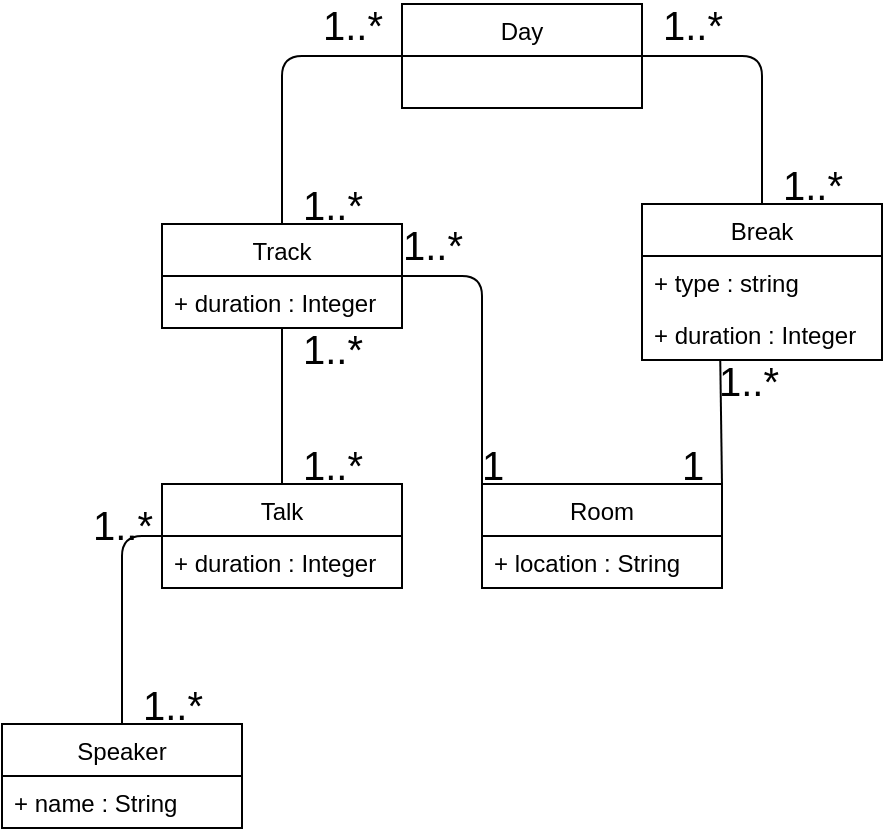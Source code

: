 <mxfile version="12.6.5" type="device" pages="5"><diagram id="abSnlZOyp3pckRiuSqT2" name="Page-1"><mxGraphModel dx="2062" dy="1182" grid="1" gridSize="10" guides="1" tooltips="1" connect="1" arrows="1" fold="1" page="1" pageScale="1" pageWidth="827" pageHeight="1169" math="0" shadow="0"><root><mxCell id="0"/><mxCell id="1" parent="0"/><mxCell id="bpxKA7tCd8dkePn-zV1V-1" value="Day" style="swimlane;fontStyle=0;childLayout=stackLayout;horizontal=1;startSize=26;fillColor=none;horizontalStack=0;resizeParent=1;resizeParentMax=0;resizeLast=0;collapsible=1;marginBottom=0;" parent="1" vertex="1"><mxGeometry x="240" y="120" width="120" height="52" as="geometry"/></mxCell><mxCell id="bpxKA7tCd8dkePn-zV1V-5" value="Talk" style="swimlane;fontStyle=0;childLayout=stackLayout;horizontal=1;startSize=26;fillColor=none;horizontalStack=0;resizeParent=1;resizeParentMax=0;resizeLast=0;collapsible=1;marginBottom=0;" parent="1" vertex="1"><mxGeometry x="120" y="360" width="120" height="52" as="geometry"/></mxCell><mxCell id="bpxKA7tCd8dkePn-zV1V-8" value="+ duration : Integer" style="text;strokeColor=none;fillColor=none;align=left;verticalAlign=top;spacingLeft=4;spacingRight=4;overflow=hidden;rotatable=0;points=[[0,0.5],[1,0.5]];portConstraint=eastwest;" parent="bpxKA7tCd8dkePn-zV1V-5" vertex="1"><mxGeometry y="26" width="120" height="26" as="geometry"/></mxCell><mxCell id="bpxKA7tCd8dkePn-zV1V-29" value="Room" style="swimlane;fontStyle=0;childLayout=stackLayout;horizontal=1;startSize=26;fillColor=none;horizontalStack=0;resizeParent=1;resizeParentMax=0;resizeLast=0;collapsible=1;marginBottom=0;" parent="1" vertex="1"><mxGeometry x="280" y="360" width="120" height="52" as="geometry"/></mxCell><mxCell id="bpxKA7tCd8dkePn-zV1V-30" value="+ location : String" style="text;strokeColor=none;fillColor=none;align=left;verticalAlign=top;spacingLeft=4;spacingRight=4;overflow=hidden;rotatable=0;points=[[0,0.5],[1,0.5]];portConstraint=eastwest;" parent="bpxKA7tCd8dkePn-zV1V-29" vertex="1"><mxGeometry y="26" width="120" height="26" as="geometry"/></mxCell><mxCell id="bpxKA7tCd8dkePn-zV1V-31" value="Speaker" style="swimlane;fontStyle=0;childLayout=stackLayout;horizontal=1;startSize=26;fillColor=none;horizontalStack=0;resizeParent=1;resizeParentMax=0;resizeLast=0;collapsible=1;marginBottom=0;" parent="1" vertex="1"><mxGeometry x="40" y="480" width="120" height="52" as="geometry"/></mxCell><mxCell id="bpxKA7tCd8dkePn-zV1V-32" value="+ name : String" style="text;strokeColor=none;fillColor=none;align=left;verticalAlign=top;spacingLeft=4;spacingRight=4;overflow=hidden;rotatable=0;points=[[0,0.5],[1,0.5]];portConstraint=eastwest;" parent="bpxKA7tCd8dkePn-zV1V-31" vertex="1"><mxGeometry y="26" width="120" height="26" as="geometry"/></mxCell><mxCell id="bpxKA7tCd8dkePn-zV1V-35" value="" style="endArrow=none;html=1;exitX=0.5;exitY=0;exitDx=0;exitDy=0;" parent="1" source="bpxKA7tCd8dkePn-zV1V-5" target="bpxKA7tCd8dkePn-zV1V-54" edge="1"><mxGeometry width="50" height="50" relative="1" as="geometry"><mxPoint x="100" y="490" as="sourcePoint"/><mxPoint x="180" y="300" as="targetPoint"/><Array as="points"/></mxGeometry></mxCell><mxCell id="bpxKA7tCd8dkePn-zV1V-36" value="" style="endArrow=none;html=1;entryX=0.5;entryY=0;entryDx=0;entryDy=0;exitX=1;exitY=0.5;exitDx=0;exitDy=0;" parent="1" source="bpxKA7tCd8dkePn-zV1V-1" target="bpxKA7tCd8dkePn-zV1V-41" edge="1"><mxGeometry width="50" height="50" relative="1" as="geometry"><mxPoint x="380" y="260" as="sourcePoint"/><mxPoint x="420" y="360" as="targetPoint"/><Array as="points"><mxPoint x="420" y="146"/></Array></mxGeometry></mxCell><mxCell id="bpxKA7tCd8dkePn-zV1V-37" value="" style="endArrow=none;html=1;entryX=0;entryY=0.5;entryDx=0;entryDy=0;exitX=0.5;exitY=0;exitDx=0;exitDy=0;" parent="1" source="bpxKA7tCd8dkePn-zV1V-31" target="bpxKA7tCd8dkePn-zV1V-5" edge="1"><mxGeometry width="50" height="50" relative="1" as="geometry"><mxPoint x="490" y="610" as="sourcePoint"/><mxPoint x="540" y="560" as="targetPoint"/><Array as="points"><mxPoint x="100" y="386"/></Array></mxGeometry></mxCell><mxCell id="bpxKA7tCd8dkePn-zV1V-38" value="" style="endArrow=none;html=1;exitX=1;exitY=0.5;exitDx=0;exitDy=0;entryX=0;entryY=0;entryDx=0;entryDy=0;" parent="1" source="bpxKA7tCd8dkePn-zV1V-53" target="bpxKA7tCd8dkePn-zV1V-29" edge="1"><mxGeometry width="50" height="50" relative="1" as="geometry"><mxPoint x="40" y="610" as="sourcePoint"/><mxPoint x="270" y="387" as="targetPoint"/><Array as="points"><mxPoint x="280" y="256"/></Array></mxGeometry></mxCell><mxCell id="bpxKA7tCd8dkePn-zV1V-39" value="" style="endArrow=none;html=1;exitX=1;exitY=0;exitDx=0;exitDy=0;entryX=0.326;entryY=0.985;entryDx=0;entryDy=0;entryPerimeter=0;" parent="1" source="bpxKA7tCd8dkePn-zV1V-29" target="bpxKA7tCd8dkePn-zV1V-43" edge="1"><mxGeometry width="50" height="50" relative="1" as="geometry"><mxPoint x="410" y="360" as="sourcePoint"/><mxPoint x="410" y="320" as="targetPoint"/><Array as="points"/></mxGeometry></mxCell><mxCell id="bpxKA7tCd8dkePn-zV1V-40" value="" style="endArrow=none;html=1;entryX=0;entryY=0.5;entryDx=0;entryDy=0;exitX=0.5;exitY=0;exitDx=0;exitDy=0;" parent="1" source="bpxKA7tCd8dkePn-zV1V-53" target="bpxKA7tCd8dkePn-zV1V-1" edge="1"><mxGeometry width="50" height="50" relative="1" as="geometry"><mxPoint x="300" y="240" as="sourcePoint"/><mxPoint x="320" y="180" as="targetPoint"/><Array as="points"><mxPoint x="180" y="146"/></Array></mxGeometry></mxCell><mxCell id="bpxKA7tCd8dkePn-zV1V-41" value="Break" style="swimlane;fontStyle=0;childLayout=stackLayout;horizontal=1;startSize=26;fillColor=none;horizontalStack=0;resizeParent=1;resizeParentMax=0;resizeLast=0;collapsible=1;marginBottom=0;" parent="1" vertex="1"><mxGeometry x="360" y="220" width="120" height="78" as="geometry"/></mxCell><mxCell id="bpxKA7tCd8dkePn-zV1V-42" value="+ type : string" style="text;strokeColor=none;fillColor=none;align=left;verticalAlign=top;spacingLeft=4;spacingRight=4;overflow=hidden;rotatable=0;points=[[0,0.5],[1,0.5]];portConstraint=eastwest;" parent="bpxKA7tCd8dkePn-zV1V-41" vertex="1"><mxGeometry y="26" width="120" height="26" as="geometry"/></mxCell><mxCell id="bpxKA7tCd8dkePn-zV1V-43" value="+ duration : Integer" style="text;strokeColor=none;fillColor=none;align=left;verticalAlign=top;spacingLeft=4;spacingRight=4;overflow=hidden;rotatable=0;points=[[0,0.5],[1,0.5]];portConstraint=eastwest;" parent="bpxKA7tCd8dkePn-zV1V-41" vertex="1"><mxGeometry y="52" width="120" height="26" as="geometry"/></mxCell><mxCell id="bpxKA7tCd8dkePn-zV1V-45" value="&lt;font style=&quot;font-size: 20px&quot;&gt;1&lt;/font&gt;" style="text;html=1;align=center;verticalAlign=middle;resizable=0;points=[];autosize=1;" parent="1" vertex="1"><mxGeometry x="370" y="340" width="30" height="20" as="geometry"/></mxCell><mxCell id="bpxKA7tCd8dkePn-zV1V-48" value="&lt;font style=&quot;font-size: 20px&quot;&gt;1&lt;/font&gt;" style="text;html=1;align=center;verticalAlign=middle;resizable=0;points=[];autosize=1;" parent="1" vertex="1"><mxGeometry x="270" y="340" width="30" height="20" as="geometry"/></mxCell><mxCell id="bpxKA7tCd8dkePn-zV1V-49" value="&lt;font style=&quot;font-size: 20px&quot;&gt;1..*&lt;/font&gt;" style="text;html=1;align=center;verticalAlign=middle;resizable=0;points=[];autosize=1;" parent="1" vertex="1"><mxGeometry x="100" y="460" width="50" height="20" as="geometry"/></mxCell><mxCell id="bpxKA7tCd8dkePn-zV1V-50" value="&lt;font style=&quot;font-size: 20px&quot;&gt;1..*&lt;/font&gt;" style="text;html=1;align=center;verticalAlign=middle;resizable=0;points=[];autosize=1;" parent="1" vertex="1"><mxGeometry x="180" y="340" width="50" height="20" as="geometry"/></mxCell><mxCell id="bpxKA7tCd8dkePn-zV1V-51" value="&lt;font style=&quot;font-size: 20px&quot;&gt;1..*&lt;/font&gt;" style="text;html=1;align=center;verticalAlign=middle;resizable=0;points=[];autosize=1;" parent="1" vertex="1"><mxGeometry x="420" y="200" width="50" height="20" as="geometry"/></mxCell><mxCell id="bpxKA7tCd8dkePn-zV1V-52" value="&lt;font style=&quot;font-size: 20px&quot;&gt;1..*&lt;/font&gt;" style="text;html=1;align=center;verticalAlign=middle;resizable=0;points=[];autosize=1;" parent="1" vertex="1"><mxGeometry x="180" y="210" width="50" height="20" as="geometry"/></mxCell><mxCell id="bpxKA7tCd8dkePn-zV1V-53" value="Track" style="swimlane;fontStyle=0;childLayout=stackLayout;horizontal=1;startSize=26;fillColor=none;horizontalStack=0;resizeParent=1;resizeParentMax=0;resizeLast=0;collapsible=1;marginBottom=0;" parent="1" vertex="1"><mxGeometry x="120" y="230" width="120" height="52" as="geometry"/></mxCell><mxCell id="bpxKA7tCd8dkePn-zV1V-54" value="+ duration : Integer" style="text;strokeColor=none;fillColor=none;align=left;verticalAlign=top;spacingLeft=4;spacingRight=4;overflow=hidden;rotatable=0;points=[[0,0.5],[1,0.5]];portConstraint=eastwest;" parent="bpxKA7tCd8dkePn-zV1V-53" vertex="1"><mxGeometry y="26" width="120" height="26" as="geometry"/></mxCell><mxCell id="bpxKA7tCd8dkePn-zV1V-57" value="&lt;font style=&quot;font-size: 20px&quot;&gt;1..*&lt;/font&gt;" style="text;html=1;align=center;verticalAlign=middle;resizable=0;points=[];autosize=1;" parent="1" vertex="1"><mxGeometry x="360" y="120" width="50" height="20" as="geometry"/></mxCell><mxCell id="bpxKA7tCd8dkePn-zV1V-58" value="&lt;font style=&quot;font-size: 20px&quot;&gt;1..*&lt;/font&gt;" style="text;html=1;align=center;verticalAlign=middle;resizable=0;points=[];autosize=1;" parent="1" vertex="1"><mxGeometry x="190" y="120" width="50" height="20" as="geometry"/></mxCell><mxCell id="bpxKA7tCd8dkePn-zV1V-59" value="&lt;font style=&quot;font-size: 20px&quot;&gt;1..*&lt;/font&gt;" style="text;html=1;align=center;verticalAlign=middle;resizable=0;points=[];autosize=1;" parent="1" vertex="1"><mxGeometry x="180" y="282" width="50" height="20" as="geometry"/></mxCell><mxCell id="bpxKA7tCd8dkePn-zV1V-60" value="&lt;font style=&quot;font-size: 20px&quot;&gt;1..*&lt;/font&gt;" style="text;html=1;align=center;verticalAlign=middle;resizable=0;points=[];autosize=1;" parent="1" vertex="1"><mxGeometry x="75" y="370" width="50" height="20" as="geometry"/></mxCell><mxCell id="bpxKA7tCd8dkePn-zV1V-61" value="&lt;font style=&quot;font-size: 20px&quot;&gt;1..*&lt;/font&gt;" style="text;html=1;align=center;verticalAlign=middle;resizable=0;points=[];autosize=1;" parent="1" vertex="1"><mxGeometry x="230" y="230" width="50" height="20" as="geometry"/></mxCell><mxCell id="bpxKA7tCd8dkePn-zV1V-62" value="&lt;font style=&quot;font-size: 20px&quot;&gt;1..*&lt;/font&gt;" style="text;html=1;align=center;verticalAlign=middle;resizable=0;points=[];autosize=1;" parent="1" vertex="1"><mxGeometry x="388.28" y="298" width="50" height="20" as="geometry"/></mxCell></root></mxGraphModel></diagram><diagram id="7XnEtib24VPx-8Aw-4xr" name="Page-2"><mxGraphModel dx="2062" dy="1205" grid="0" gridSize="10" guides="1" tooltips="1" connect="1" arrows="1" fold="1" page="0" pageScale="1" pageWidth="827" pageHeight="1169" math="0" shadow="0"><root><mxCell id="NKuWXuPNITuVi1d5wDf7-0"/><mxCell id="NKuWXuPNITuVi1d5wDf7-1" parent="NKuWXuPNITuVi1d5wDf7-0"/><mxCell id="jP9sOujeUTZ7mOeiMLoV-0" value="&lt;font style=&quot;font-size: 20px&quot;&gt;1..*&lt;/font&gt;" style="text;html=1;align=center;verticalAlign=middle;resizable=0;points=[];autosize=1;" parent="NKuWXuPNITuVi1d5wDf7-1" vertex="1"><mxGeometry x="290" y="340" width="50" height="20" as="geometry"/></mxCell><mxCell id="jP9sOujeUTZ7mOeiMLoV-1" value="NamedElement" style="swimlane;fontStyle=0;childLayout=stackLayout;horizontal=1;startSize=26;fillColor=none;horizontalStack=0;resizeParent=1;resizeParentMax=0;resizeLast=0;collapsible=1;marginBottom=0;" parent="NKuWXuPNITuVi1d5wDf7-1" vertex="1"><mxGeometry x="440" y="40" width="120" height="52" as="geometry"/></mxCell><mxCell id="jP9sOujeUTZ7mOeiMLoV-2" value="+ name : String" style="text;strokeColor=none;fillColor=none;align=left;verticalAlign=top;spacingLeft=4;spacingRight=4;overflow=hidden;rotatable=0;points=[[0,0.5],[1,0.5]];portConstraint=eastwest;" parent="jP9sOujeUTZ7mOeiMLoV-1" vertex="1"><mxGeometry y="26" width="120" height="26" as="geometry"/></mxCell><mxCell id="jP9sOujeUTZ7mOeiMLoV-3" value="TimedElement" style="swimlane;fontStyle=0;childLayout=stackLayout;horizontal=1;startSize=26;fillColor=none;horizontalStack=0;resizeParent=1;resizeParentMax=0;resizeLast=0;collapsible=1;marginBottom=0;" parent="NKuWXuPNITuVi1d5wDf7-1" vertex="1"><mxGeometry x="240" y="40" width="120" height="130" as="geometry"/></mxCell><mxCell id="jP9sOujeUTZ7mOeiMLoV-4" value="+ day : Date" style="text;strokeColor=none;fillColor=none;align=left;verticalAlign=top;spacingLeft=4;spacingRight=4;overflow=hidden;rotatable=0;points=[[0,0.5],[1,0.5]];portConstraint=eastwest;" parent="jP9sOujeUTZ7mOeiMLoV-3" vertex="1"><mxGeometry y="26" width="120" height="74" as="geometry"/></mxCell><mxCell id="jP9sOujeUTZ7mOeiMLoV-5" value="+ duration : Integer" style="text;strokeColor=none;fillColor=none;align=left;verticalAlign=top;spacingLeft=4;spacingRight=4;overflow=hidden;rotatable=0;points=[[0,0.5],[1,0.5]];portConstraint=eastwest;" parent="jP9sOujeUTZ7mOeiMLoV-3" vertex="1"><mxGeometry y="100" width="120" height="30" as="geometry"/></mxCell><mxCell id="jP9sOujeUTZ7mOeiMLoV-6" value="+ hour : Integer" style="text;strokeColor=none;fillColor=none;align=left;verticalAlign=top;spacingLeft=4;spacingRight=4;overflow=hidden;rotatable=0;points=[[0,0.5],[1,0.5]];portConstraint=eastwest;" parent="NKuWXuPNITuVi1d5wDf7-1" vertex="1"><mxGeometry x="240" y="92" width="120" height="26" as="geometry"/></mxCell><mxCell id="jP9sOujeUTZ7mOeiMLoV-7" value="Speaker" style="swimlane;fontStyle=0;childLayout=stackLayout;horizontal=1;startSize=26;fillColor=none;horizontalStack=0;resizeParent=1;resizeParentMax=0;resizeLast=0;collapsible=1;marginBottom=0;" parent="NKuWXuPNITuVi1d5wDf7-1" vertex="1"><mxGeometry x="440" y="160" width="120" height="40" as="geometry"/></mxCell><mxCell id="jP9sOujeUTZ7mOeiMLoV-8" value="Break" style="swimlane;fontStyle=0;childLayout=stackLayout;horizontal=1;startSize=26;fillColor=none;horizontalStack=0;resizeParent=1;resizeParentMax=0;resizeLast=0;collapsible=1;marginBottom=0;" parent="NKuWXuPNITuVi1d5wDf7-1" vertex="1"><mxGeometry x="40" y="360" width="120" height="52" as="geometry"/></mxCell><mxCell id="jP9sOujeUTZ7mOeiMLoV-9" value="+ type : string" style="text;strokeColor=none;fillColor=none;align=left;verticalAlign=top;spacingLeft=4;spacingRight=4;overflow=hidden;rotatable=0;points=[[0,0.5],[1,0.5]];portConstraint=eastwest;" parent="jP9sOujeUTZ7mOeiMLoV-8" vertex="1"><mxGeometry y="26" width="120" height="26" as="geometry"/></mxCell><mxCell id="jP9sOujeUTZ7mOeiMLoV-10" value="+ minute : Integer" style="text;strokeColor=none;fillColor=none;align=left;verticalAlign=top;spacingLeft=4;spacingRight=4;overflow=hidden;rotatable=0;points=[[0,0.5],[1,0.5]];portConstraint=eastwest;" parent="NKuWXuPNITuVi1d5wDf7-1" vertex="1"><mxGeometry x="240" y="118" width="120" height="30" as="geometry"/></mxCell><mxCell id="jP9sOujeUTZ7mOeiMLoV-11" value="Track" style="swimlane;fontStyle=0;childLayout=stackLayout;horizontal=1;startSize=26;fillColor=none;horizontalStack=0;resizeParent=1;resizeParentMax=0;resizeLast=0;collapsible=1;marginBottom=0;" parent="NKuWXuPNITuVi1d5wDf7-1" vertex="1"><mxGeometry x="240" y="360" width="120" height="40" as="geometry"/></mxCell><mxCell id="jP9sOujeUTZ7mOeiMLoV-12" value="Talk" style="swimlane;fontStyle=0;childLayout=stackLayout;horizontal=1;startSize=26;fillColor=none;horizontalStack=0;resizeParent=1;resizeParentMax=0;resizeLast=0;collapsible=1;marginBottom=0;" parent="NKuWXuPNITuVi1d5wDf7-1" vertex="1"><mxGeometry x="440" y="280" width="120" height="40" as="geometry"/></mxCell><mxCell id="jP9sOujeUTZ7mOeiMLoV-13" value="Room" style="swimlane;fontStyle=0;childLayout=stackLayout;horizontal=1;startSize=26;fillColor=none;horizontalStack=0;resizeParent=1;resizeParentMax=0;resizeLast=0;collapsible=1;marginBottom=0;" parent="NKuWXuPNITuVi1d5wDf7-1" vertex="1"><mxGeometry x="80" y="188" width="120" height="52" as="geometry"/></mxCell><mxCell id="jP9sOujeUTZ7mOeiMLoV-14" value="+ location : String" style="text;strokeColor=none;fillColor=none;align=left;verticalAlign=top;spacingLeft=4;spacingRight=4;overflow=hidden;rotatable=0;points=[[0,0.5],[1,0.5]];portConstraint=eastwest;" parent="jP9sOujeUTZ7mOeiMLoV-13" vertex="1"><mxGeometry y="26" width="120" height="26" as="geometry"/></mxCell><mxCell id="jP9sOujeUTZ7mOeiMLoV-15" value="Conference" style="swimlane;fontStyle=0;childLayout=stackLayout;horizontal=1;startSize=26;fillColor=none;horizontalStack=0;resizeParent=1;resizeParentMax=0;resizeLast=0;collapsible=1;marginBottom=0;" parent="NKuWXuPNITuVi1d5wDf7-1" vertex="1"><mxGeometry x="40" y="40" width="120" height="40" as="geometry"/></mxCell><mxCell id="jP9sOujeUTZ7mOeiMLoV-16" value="" style="triangle;whiteSpace=wrap;html=1;rotation=-90;" parent="NKuWXuPNITuVi1d5wDf7-1" vertex="1"><mxGeometry x="450" y="92" width="20" height="18" as="geometry"/></mxCell><mxCell id="jP9sOujeUTZ7mOeiMLoV-17" value="" style="endArrow=none;html=1;entryX=0;entryY=0.5;entryDx=0;entryDy=0;exitX=0;exitY=0.25;exitDx=0;exitDy=0;" parent="NKuWXuPNITuVi1d5wDf7-1" source="jP9sOujeUTZ7mOeiMLoV-12" target="jP9sOujeUTZ7mOeiMLoV-16" edge="1"><mxGeometry width="50" height="50" relative="1" as="geometry"><mxPoint x="330" y="270" as="sourcePoint"/><mxPoint x="90" y="520" as="targetPoint"/><Array as="points"><mxPoint x="400" y="290"/><mxPoint x="400" y="240"/><mxPoint x="400" y="130"/><mxPoint x="460" y="130"/></Array></mxGeometry></mxCell><mxCell id="jP9sOujeUTZ7mOeiMLoV-18" value="" style="triangle;whiteSpace=wrap;html=1;rotation=-90;" parent="NKuWXuPNITuVi1d5wDf7-1" vertex="1"><mxGeometry x="490" y="92" width="20" height="18" as="geometry"/></mxCell><mxCell id="jP9sOujeUTZ7mOeiMLoV-19" value="" style="triangle;whiteSpace=wrap;html=1;rotation=-180;" parent="NKuWXuPNITuVi1d5wDf7-1" vertex="1"><mxGeometry x="560" y="57" width="20" height="18" as="geometry"/></mxCell><mxCell id="jP9sOujeUTZ7mOeiMLoV-20" value="" style="endArrow=none;html=1;entryX=0;entryY=0.5;entryDx=0;entryDy=0;exitX=0.5;exitY=0;exitDx=0;exitDy=0;" parent="NKuWXuPNITuVi1d5wDf7-1" source="jP9sOujeUTZ7mOeiMLoV-7" target="jP9sOujeUTZ7mOeiMLoV-18" edge="1"><mxGeometry width="50" height="50" relative="1" as="geometry"><mxPoint x="40" y="570" as="sourcePoint"/><mxPoint x="90" y="520" as="targetPoint"/></mxGeometry></mxCell><mxCell id="jP9sOujeUTZ7mOeiMLoV-21" value="" style="endArrow=none;html=1;entryX=0;entryY=0.5;entryDx=0;entryDy=0;exitX=0.75;exitY=1;exitDx=0;exitDy=0;" parent="NKuWXuPNITuVi1d5wDf7-1" source="jP9sOujeUTZ7mOeiMLoV-11" target="jP9sOujeUTZ7mOeiMLoV-19" edge="1"><mxGeometry width="50" height="50" relative="1" as="geometry"><mxPoint x="340" y="420" as="sourcePoint"/><mxPoint x="610" y="190" as="targetPoint"/><Array as="points"><mxPoint x="330" y="440"/><mxPoint x="600" y="440"/><mxPoint x="600" y="66"/></Array></mxGeometry></mxCell><mxCell id="jP9sOujeUTZ7mOeiMLoV-22" value="" style="triangle;whiteSpace=wrap;html=1;rotation=0;" parent="NKuWXuPNITuVi1d5wDf7-1" vertex="1"><mxGeometry x="420" y="57" width="20" height="18" as="geometry"/></mxCell><mxCell id="jP9sOujeUTZ7mOeiMLoV-23" value="" style="endArrow=none;html=1;entryX=0;entryY=0.5;entryDx=0;entryDy=0;exitX=0.75;exitY=0;exitDx=0;exitDy=0;" parent="NKuWXuPNITuVi1d5wDf7-1" source="jP9sOujeUTZ7mOeiMLoV-15" target="jP9sOujeUTZ7mOeiMLoV-22" edge="1"><mxGeometry width="50" height="50" relative="1" as="geometry"><mxPoint x="210" y="50" as="sourcePoint"/><mxPoint x="260" as="targetPoint"/><Array as="points"><mxPoint x="130" y="10"/><mxPoint x="400" y="10"/><mxPoint x="400" y="66"/></Array></mxGeometry></mxCell><mxCell id="jP9sOujeUTZ7mOeiMLoV-24" value="1" style="endArrow=open;html=1;endSize=12;startArrow=diamondThin;startSize=14;startFill=1;edgeStyle=orthogonalEdgeStyle;align=left;verticalAlign=bottom;entryX=0.5;entryY=1;entryDx=0;entryDy=0;noLabel=1;fontColor=none;" parent="NKuWXuPNITuVi1d5wDf7-1" target="jP9sOujeUTZ7mOeiMLoV-7" edge="1"><mxGeometry x="-1" y="3" relative="1" as="geometry"><mxPoint x="500" y="280" as="sourcePoint"/><mxPoint x="470" y="480" as="targetPoint"/></mxGeometry></mxCell><mxCell id="jP9sOujeUTZ7mOeiMLoV-25" value="" style="triangle;whiteSpace=wrap;html=1;rotation=-90;" parent="NKuWXuPNITuVi1d5wDf7-1" vertex="1"><mxGeometry x="290" y="170" width="20" height="18" as="geometry"/></mxCell><mxCell id="jP9sOujeUTZ7mOeiMLoV-26" value="" style="triangle;whiteSpace=wrap;html=1;rotation=0;" parent="NKuWXuPNITuVi1d5wDf7-1" vertex="1"><mxGeometry x="220" y="57" width="20" height="18" as="geometry"/></mxCell><mxCell id="jP9sOujeUTZ7mOeiMLoV-27" value="" style="endArrow=none;html=1;entryX=0;entryY=0.5;entryDx=0;entryDy=0;" parent="NKuWXuPNITuVi1d5wDf7-1" target="jP9sOujeUTZ7mOeiMLoV-26" edge="1"><mxGeometry width="50" height="50" relative="1" as="geometry"><mxPoint x="160" y="66" as="sourcePoint"/><mxPoint x="90" y="430" as="targetPoint"/></mxGeometry></mxCell><mxCell id="jP9sOujeUTZ7mOeiMLoV-28" value="" style="endArrow=none;html=1;entryX=0;entryY=0.5;entryDx=0;entryDy=0;exitX=0.5;exitY=0;exitDx=0;exitDy=0;" parent="NKuWXuPNITuVi1d5wDf7-1" source="jP9sOujeUTZ7mOeiMLoV-29" target="jP9sOujeUTZ7mOeiMLoV-25" edge="1"><mxGeometry width="50" height="50" relative="1" as="geometry"><mxPoint x="300" y="240" as="sourcePoint"/><mxPoint x="270" y="210" as="targetPoint"/></mxGeometry></mxCell><mxCell id="jP9sOujeUTZ7mOeiMLoV-29" value="Time Slot" style="swimlane;fontStyle=0;childLayout=stackLayout;horizontal=1;startSize=26;fillColor=none;horizontalStack=0;resizeParent=1;resizeParentMax=0;resizeLast=0;collapsible=1;marginBottom=0;" parent="NKuWXuPNITuVi1d5wDf7-1" vertex="1"><mxGeometry x="240" y="240" width="120" height="40" as="geometry"/></mxCell><mxCell id="jP9sOujeUTZ7mOeiMLoV-30" value="1" style="endArrow=none;html=1;endSize=12;startArrow=diamondThin;startSize=14;startFill=1;edgeStyle=orthogonalEdgeStyle;align=left;verticalAlign=bottom;entryX=0.5;entryY=0;entryDx=0;entryDy=0;exitX=0.5;exitY=1;exitDx=0;exitDy=0;endFill=0;fontColor=none;noLabel=1;" parent="NKuWXuPNITuVi1d5wDf7-1" source="jP9sOujeUTZ7mOeiMLoV-29" target="jP9sOujeUTZ7mOeiMLoV-11" edge="1"><mxGeometry x="-0.55" y="9" relative="1" as="geometry"><mxPoint x="250" y="310" as="sourcePoint"/><mxPoint x="320" y="490" as="targetPoint"/><mxPoint as="offset"/></mxGeometry></mxCell><mxCell id="jP9sOujeUTZ7mOeiMLoV-31" value="1" style="endArrow=open;html=1;endSize=12;startArrow=diamondThin;startSize=14;startFill=1;edgeStyle=orthogonalEdgeStyle;align=left;verticalAlign=bottom;entryX=0.5;entryY=1;entryDx=0;entryDy=0;exitX=0.5;exitY=0;exitDx=0;exitDy=0;noLabel=1;fontColor=none;" parent="NKuWXuPNITuVi1d5wDf7-1" source="jP9sOujeUTZ7mOeiMLoV-40" target="jP9sOujeUTZ7mOeiMLoV-12" edge="1"><mxGeometry x="-0.505" y="22" relative="1" as="geometry"><mxPoint x="480" y="350" as="sourcePoint"/><mxPoint x="410" y="500" as="targetPoint"/><Array as="points"><mxPoint x="500" y="350"/><mxPoint x="500" y="350"/></Array><mxPoint x="2" y="10" as="offset"/></mxGeometry></mxCell><mxCell id="jP9sOujeUTZ7mOeiMLoV-32" value="&lt;font style=&quot;font-size: 20px&quot;&gt;1&lt;/font&gt;" style="text;html=1;align=center;verticalAlign=middle;resizable=0;points=[];autosize=1;" parent="NKuWXuPNITuVi1d5wDf7-1" vertex="1"><mxGeometry x="500" y="320" width="30" height="20" as="geometry"/></mxCell><mxCell id="jP9sOujeUTZ7mOeiMLoV-33" value="&lt;font style=&quot;font-size: 20px&quot;&gt;1..*&lt;/font&gt;" style="text;html=1;align=center;verticalAlign=middle;resizable=0;points=[];autosize=1;" parent="NKuWXuPNITuVi1d5wDf7-1" vertex="1"><mxGeometry x="500" y="200" width="50" height="20" as="geometry"/></mxCell><mxCell id="jP9sOujeUTZ7mOeiMLoV-34" value="1" style="endArrow=none;html=1;endSize=12;startArrow=diamondThin;startSize=14;startFill=1;edgeStyle=orthogonalEdgeStyle;align=left;verticalAlign=bottom;entryX=0.25;entryY=0;entryDx=0;entryDy=0;exitX=0.25;exitY=1;exitDx=0;exitDy=0;endFill=0;noLabel=1;fontColor=none;" parent="NKuWXuPNITuVi1d5wDf7-1" source="jP9sOujeUTZ7mOeiMLoV-15" target="jP9sOujeUTZ7mOeiMLoV-8" edge="1"><mxGeometry x="-0.85" y="7" relative="1" as="geometry"><mxPoint x="70" y="440" as="sourcePoint"/><mxPoint x="230" y="440" as="targetPoint"/><mxPoint as="offset"/></mxGeometry></mxCell><mxCell id="jP9sOujeUTZ7mOeiMLoV-35" value="1" style="endArrow=none;html=1;endSize=12;startArrow=diamondThin;startSize=14;startFill=1;edgeStyle=orthogonalEdgeStyle;align=left;verticalAlign=bottom;entryX=0.25;entryY=1;entryDx=0;entryDy=0;exitX=0;exitY=0.5;exitDx=0;exitDy=0;endFill=0;noLabel=1;fontColor=none;" parent="NKuWXuPNITuVi1d5wDf7-1" source="jP9sOujeUTZ7mOeiMLoV-15" target="jP9sOujeUTZ7mOeiMLoV-11" edge="1"><mxGeometry x="-0.942" relative="1" as="geometry"><mxPoint x="50" y="440" as="sourcePoint"/><mxPoint x="270" y="420" as="targetPoint"/><Array as="points"><mxPoint x="20" y="60"/><mxPoint x="20" y="440"/><mxPoint x="270" y="440"/></Array><mxPoint as="offset"/></mxGeometry></mxCell><mxCell id="jP9sOujeUTZ7mOeiMLoV-36" value="&lt;font style=&quot;font-size: 20px&quot;&gt;0..*&lt;/font&gt;" style="text;html=1;align=center;verticalAlign=middle;resizable=0;points=[];autosize=1;" parent="NKuWXuPNITuVi1d5wDf7-1" vertex="1"><mxGeometry x="70" y="340" width="50" height="20" as="geometry"/></mxCell><mxCell id="jP9sOujeUTZ7mOeiMLoV-37" value="&lt;font style=&quot;font-size: 20px&quot;&gt;1..*&lt;/font&gt;" style="text;html=1;align=center;verticalAlign=middle;resizable=0;points=[];autosize=1;" parent="NKuWXuPNITuVi1d5wDf7-1" vertex="1"><mxGeometry x="226" y="400" width="50" height="20" as="geometry"/></mxCell><mxCell id="jP9sOujeUTZ7mOeiMLoV-38" value="1" style="endArrow=none;html=1;endSize=12;startArrow=diamondThin;startSize=14;startFill=1;edgeStyle=orthogonalEdgeStyle;align=left;verticalAlign=bottom;exitX=0.25;exitY=1;exitDx=0;exitDy=0;endFill=0;fontColor=none;noLabel=1;entryX=1.003;entryY=0.521;entryDx=0;entryDy=0;entryPerimeter=0;" parent="NKuWXuPNITuVi1d5wDf7-1" source="jP9sOujeUTZ7mOeiMLoV-29" target="jP9sOujeUTZ7mOeiMLoV-8" edge="1"><mxGeometry x="-0.439" y="-20" relative="1" as="geometry"><mxPoint x="180" y="320" as="sourcePoint"/><mxPoint x="190" y="400" as="targetPoint"/><Array as="points"><mxPoint x="270" y="320"/><mxPoint x="200" y="320"/><mxPoint x="200" y="387"/></Array><mxPoint as="offset"/></mxGeometry></mxCell><mxCell id="jP9sOujeUTZ7mOeiMLoV-39" value="&lt;font style=&quot;font-size: 20px&quot;&gt;0..*&lt;/font&gt;" style="text;html=1;align=center;verticalAlign=middle;resizable=0;points=[];autosize=1;" parent="NKuWXuPNITuVi1d5wDf7-1" vertex="1"><mxGeometry x="150" y="366" width="50" height="20" as="geometry"/></mxCell><mxCell id="jP9sOujeUTZ7mOeiMLoV-40" value="Talk Slot" style="swimlane;fontStyle=0;childLayout=stackLayout;horizontal=1;startSize=26;fillColor=none;horizontalStack=0;resizeParent=1;resizeParentMax=0;resizeLast=0;collapsible=1;marginBottom=0;" parent="NKuWXuPNITuVi1d5wDf7-1" vertex="1"><mxGeometry x="440" y="360" width="120" height="40" as="geometry"/></mxCell><mxCell id="jP9sOujeUTZ7mOeiMLoV-41" value="" style="triangle;whiteSpace=wrap;html=1;rotation=-90;" parent="NKuWXuPNITuVi1d5wDf7-1" vertex="1"><mxGeometry x="330" y="280" width="20" height="18" as="geometry"/></mxCell><mxCell id="jP9sOujeUTZ7mOeiMLoV-42" value="" style="endArrow=none;html=1;entryX=0;entryY=0.5;entryDx=0;entryDy=0;exitX=0;exitY=0.25;exitDx=0;exitDy=0;" parent="NKuWXuPNITuVi1d5wDf7-1" source="jP9sOujeUTZ7mOeiMLoV-40" target="jP9sOujeUTZ7mOeiMLoV-41" edge="1"><mxGeometry width="50" height="50" relative="1" as="geometry"><mxPoint x="370" y="370" as="sourcePoint"/><mxPoint x="420" y="320" as="targetPoint"/><Array as="points"><mxPoint x="400" y="370"/><mxPoint x="400" y="320"/><mxPoint x="340" y="320"/></Array></mxGeometry></mxCell><mxCell id="jP9sOujeUTZ7mOeiMLoV-43" value="1" style="endArrow=none;html=1;endSize=12;startArrow=diamondThin;startSize=14;startFill=1;edgeStyle=orthogonalEdgeStyle;align=left;verticalAlign=bottom;entryX=0;entryY=0.75;entryDx=0;entryDy=0;exitX=1;exitY=0.75;exitDx=0;exitDy=0;endFill=0;noLabel=1;fontColor=none;" parent="NKuWXuPNITuVi1d5wDf7-1" source="jP9sOujeUTZ7mOeiMLoV-11" target="jP9sOujeUTZ7mOeiMLoV-40" edge="1"><mxGeometry x="-1" y="3" relative="1" as="geometry"><mxPoint x="330" y="450" as="sourcePoint"/><mxPoint x="490" y="450" as="targetPoint"/></mxGeometry></mxCell><mxCell id="jP9sOujeUTZ7mOeiMLoV-44" value="&lt;font style=&quot;font-size: 20px&quot;&gt;1..*&lt;/font&gt;" style="text;html=1;align=center;verticalAlign=middle;resizable=0;points=[];autosize=1;" parent="NKuWXuPNITuVi1d5wDf7-1" vertex="1"><mxGeometry x="397" y="389" width="50" height="20" as="geometry"/></mxCell><mxCell id="jP9sOujeUTZ7mOeiMLoV-45" value="" style="endArrow=none;html=1;entryX=0.25;entryY=0;entryDx=0;entryDy=0;exitX=1;exitY=0.5;exitDx=0;exitDy=0;" parent="NKuWXuPNITuVi1d5wDf7-1" source="jP9sOujeUTZ7mOeiMLoV-13" target="jP9sOujeUTZ7mOeiMLoV-29" edge="1"><mxGeometry width="50" height="50" relative="1" as="geometry"><mxPoint x="210" y="240" as="sourcePoint"/><mxPoint x="260" y="190" as="targetPoint"/><Array as="points"><mxPoint x="270" y="214"/></Array></mxGeometry></mxCell><mxCell id="jP9sOujeUTZ7mOeiMLoV-46" value="&lt;font style=&quot;font-size: 20px&quot;&gt;0..*&lt;/font&gt;" style="text;html=1;align=center;verticalAlign=middle;resizable=0;points=[];autosize=1;" parent="NKuWXuPNITuVi1d5wDf7-1" vertex="1"><mxGeometry x="230" y="220" width="50" height="20" as="geometry"/></mxCell><mxCell id="jP9sOujeUTZ7mOeiMLoV-47" value="&lt;font style=&quot;font-size: 20px&quot;&gt;1&lt;/font&gt;" style="text;html=1;align=center;verticalAlign=middle;resizable=0;points=[];autosize=1;" parent="NKuWXuPNITuVi1d5wDf7-1" vertex="1"><mxGeometry x="190" y="190" width="30" height="20" as="geometry"/></mxCell></root></mxGraphModel></diagram><diagram id="3f30WqqaQUaDC5APWeFv" name="Page-3"><mxGraphModel dx="825" dy="473" grid="0" gridSize="10" guides="1" tooltips="1" connect="1" arrows="1" fold="1" page="0" pageScale="1" pageWidth="827" pageHeight="1169" math="0" shadow="0"><root><mxCell id="jWKKq8R-dtkqnx14-P02-0"/><mxCell id="jWKKq8R-dtkqnx14-P02-1" parent="jWKKq8R-dtkqnx14-P02-0"/><mxCell id="anV0TAKxEuOz35LNwBLR-0" value="&lt;font style=&quot;font-size: 20px&quot;&gt;1..*&lt;/font&gt;" style="text;html=1;align=center;verticalAlign=middle;resizable=0;points=[];autosize=1;" parent="jWKKq8R-dtkqnx14-P02-1" vertex="1"><mxGeometry x="394" y="260" width="50" height="20" as="geometry"/></mxCell><mxCell id="anV0TAKxEuOz35LNwBLR-1" value="NamedElement" style="swimlane;fontStyle=0;childLayout=stackLayout;horizontal=1;startSize=26;fillColor=none;horizontalStack=0;resizeParent=1;resizeParentMax=0;resizeLast=0;collapsible=1;marginBottom=0;" parent="jWKKq8R-dtkqnx14-P02-1" vertex="1"><mxGeometry x="440" y="40" width="120" height="52" as="geometry"/></mxCell><mxCell id="anV0TAKxEuOz35LNwBLR-2" value="+ name : String" style="text;strokeColor=none;fillColor=none;align=left;verticalAlign=top;spacingLeft=4;spacingRight=4;overflow=hidden;rotatable=0;points=[[0,0.5],[1,0.5]];portConstraint=eastwest;" parent="anV0TAKxEuOz35LNwBLR-1" vertex="1"><mxGeometry y="26" width="120" height="26" as="geometry"/></mxCell><mxCell id="anV0TAKxEuOz35LNwBLR-11" value="Component" style="swimlane;fontStyle=0;childLayout=stackLayout;horizontal=1;startSize=26;fillColor=none;horizontalStack=0;resizeParent=1;resizeParentMax=0;resizeLast=0;collapsible=1;marginBottom=0;" parent="jWKKq8R-dtkqnx14-P02-1" vertex="1"><mxGeometry x="200" y="240" width="120" height="40" as="geometry"/></mxCell><mxCell id="anV0TAKxEuOz35LNwBLR-13" value="JAR Files" style="swimlane;fontStyle=0;childLayout=stackLayout;horizontal=1;startSize=26;fillColor=none;horizontalStack=0;resizeParent=1;resizeParentMax=0;resizeLast=0;collapsible=1;marginBottom=0;" parent="jWKKq8R-dtkqnx14-P02-1" vertex="1"><mxGeometry x="440" y="240" width="120" height="40" as="geometry"/></mxCell><mxCell id="anV0TAKxEuOz35LNwBLR-16" value="" style="triangle;whiteSpace=wrap;html=1;rotation=-90;" parent="jWKKq8R-dtkqnx14-P02-1" vertex="1"><mxGeometry x="450" y="92" width="20" height="18" as="geometry"/></mxCell><mxCell id="anV0TAKxEuOz35LNwBLR-18" value="" style="triangle;whiteSpace=wrap;html=1;rotation=-90;" parent="jWKKq8R-dtkqnx14-P02-1" vertex="1"><mxGeometry x="490" y="92" width="20" height="18" as="geometry"/></mxCell><mxCell id="anV0TAKxEuOz35LNwBLR-22" value="" style="triangle;whiteSpace=wrap;html=1;rotation=0;" parent="jWKKq8R-dtkqnx14-P02-1" vertex="1"><mxGeometry x="420" y="57" width="20" height="18" as="geometry"/></mxCell><mxCell id="vDK4U_H2hLsB0wTatx20-3" value="Bundle/Project" style="swimlane;fontStyle=0;childLayout=stackLayout;horizontal=1;startSize=26;fillColor=none;horizontalStack=0;resizeParent=1;resizeParentMax=0;resizeLast=0;collapsible=1;marginBottom=0;" parent="jWKKq8R-dtkqnx14-P02-1" vertex="1"><mxGeometry x="200" y="40" width="120" height="40" as="geometry"/></mxCell><mxCell id="-mt3ny1Lhh8SRhKXYURj-1" value="" style="endArrow=none;html=1;entryX=0;entryY=0.5;entryDx=0;entryDy=0;" parent="jWKKq8R-dtkqnx14-P02-1" target="anV0TAKxEuOz35LNwBLR-22" edge="1"><mxGeometry width="50" height="50" relative="1" as="geometry"><mxPoint x="320" y="66" as="sourcePoint"/><mxPoint x="400" y="60" as="targetPoint"/></mxGeometry></mxCell><mxCell id="-mt3ny1Lhh8SRhKXYURj-2" value="" style="endArrow=none;html=1;entryX=0;entryY=0.5;entryDx=0;entryDy=0;exitX=0.5;exitY=0;exitDx=0;exitDy=0;" parent="jWKKq8R-dtkqnx14-P02-1" source="anV0TAKxEuOz35LNwBLR-13" target="anV0TAKxEuOz35LNwBLR-18" edge="1"><mxGeometry width="50" height="50" relative="1" as="geometry"><mxPoint x="500" y="230" as="sourcePoint"/><mxPoint x="380" y="150" as="targetPoint"/></mxGeometry></mxCell><mxCell id="-mt3ny1Lhh8SRhKXYURj-3" value="" style="endArrow=none;html=1;entryX=0;entryY=0.5;entryDx=0;entryDy=0;exitX=0.75;exitY=0;exitDx=0;exitDy=0;" parent="jWKKq8R-dtkqnx14-P02-1" source="anV0TAKxEuOz35LNwBLR-11" target="anV0TAKxEuOz35LNwBLR-16" edge="1"><mxGeometry width="50" height="50" relative="1" as="geometry"><mxPoint x="160" y="230" as="sourcePoint"/><mxPoint x="210" y="180" as="targetPoint"/></mxGeometry></mxCell><mxCell id="-mt3ny1Lhh8SRhKXYURj-4" value="1" style="endArrow=diamondThin;html=1;endSize=12;startArrow=none;startSize=14;startFill=0;edgeStyle=orthogonalEdgeStyle;align=left;verticalAlign=bottom;entryX=1;entryY=0.5;entryDx=0;entryDy=0;exitX=0;exitY=0.5;exitDx=0;exitDy=0;endFill=1;noLabel=1;fontColor=none;" parent="jWKKq8R-dtkqnx14-P02-1" source="anV0TAKxEuOz35LNwBLR-13" target="anV0TAKxEuOz35LNwBLR-11" edge="1"><mxGeometry x="-0.667" y="20" relative="1" as="geometry"><mxPoint x="320" y="320" as="sourcePoint"/><mxPoint x="480" y="320" as="targetPoint"/><mxPoint as="offset"/></mxGeometry></mxCell><mxCell id="-mt3ny1Lhh8SRhKXYURj-5" value="1" style="endArrow=diamondThin;html=1;endSize=12;startArrow=none;startSize=14;startFill=0;edgeStyle=orthogonalEdgeStyle;align=left;verticalAlign=bottom;entryX=0.5;entryY=1;entryDx=0;entryDy=0;exitX=0.5;exitY=0;exitDx=0;exitDy=0;endFill=1;noLabel=1;fontColor=none;" parent="jWKKq8R-dtkqnx14-P02-1" source="anV0TAKxEuOz35LNwBLR-11" target="vDK4U_H2hLsB0wTatx20-3" edge="1"><mxGeometry x="-1" y="20" relative="1" as="geometry"><mxPoint x="200" y="340" as="sourcePoint"/><mxPoint x="360" y="340" as="targetPoint"/><mxPoint as="offset"/></mxGeometry></mxCell><mxCell id="-mt3ny1Lhh8SRhKXYURj-6" value="&lt;font style=&quot;font-size: 20px&quot;&gt;1..*&lt;/font&gt;" style="text;html=1;align=center;verticalAlign=middle;resizable=0;points=[];autosize=1;" parent="jWKKq8R-dtkqnx14-P02-1" vertex="1"><mxGeometry x="216" y="220" width="50" height="20" as="geometry"/></mxCell><mxCell id="aIx5LBWSGfouqEdfuwxb-0" value="Bundle" style="swimlane;fontStyle=0;childLayout=stackLayout;horizontal=1;startSize=26;fillColor=none;horizontalStack=0;resizeParent=1;resizeParentMax=0;resizeLast=0;collapsible=1;marginBottom=0;" vertex="1" parent="jWKKq8R-dtkqnx14-P02-1"><mxGeometry x="400" y="400" width="120" height="52" as="geometry"/></mxCell><mxCell id="aIx5LBWSGfouqEdfuwxb-1" value="name : &quot;Sole Trader&quot;" style="text;strokeColor=none;fillColor=none;align=left;verticalAlign=top;spacingLeft=4;spacingRight=4;overflow=hidden;rotatable=0;points=[[0,0.5],[1,0.5]];portConstraint=eastwest;" vertex="1" parent="aIx5LBWSGfouqEdfuwxb-0"><mxGeometry y="26" width="120" height="26" as="geometry"/></mxCell><mxCell id="aIx5LBWSGfouqEdfuwxb-2" value="Component" style="swimlane;fontStyle=0;childLayout=stackLayout;horizontal=1;startSize=26;fillColor=none;horizontalStack=0;resizeParent=1;resizeParentMax=0;resizeLast=0;collapsible=1;marginBottom=0;" vertex="1" parent="jWKKq8R-dtkqnx14-P02-1"><mxGeometry x="290" y="480" width="90" height="52" as="geometry"/></mxCell><mxCell id="aIx5LBWSGfouqEdfuwxb-3" value="name : &quot;Core&quot;" style="text;strokeColor=none;fillColor=none;align=left;verticalAlign=top;spacingLeft=4;spacingRight=4;overflow=hidden;rotatable=0;points=[[0,0.5],[1,0.5]];portConstraint=eastwest;" vertex="1" parent="aIx5LBWSGfouqEdfuwxb-2"><mxGeometry y="26" width="90" height="26" as="geometry"/></mxCell><mxCell id="aIx5LBWSGfouqEdfuwxb-8" value="Component" style="swimlane;fontStyle=0;childLayout=stackLayout;horizontal=1;startSize=26;fillColor=none;horizontalStack=0;resizeParent=1;resizeParentMax=0;resizeLast=0;collapsible=1;marginBottom=0;" vertex="1" parent="jWKKq8R-dtkqnx14-P02-1"><mxGeometry x="415" y="480" width="90" height="52" as="geometry"/></mxCell><mxCell id="aIx5LBWSGfouqEdfuwxb-9" value="name : &quot;Sales&quot;" style="text;strokeColor=none;fillColor=none;align=left;verticalAlign=top;spacingLeft=4;spacingRight=4;overflow=hidden;rotatable=0;points=[[0,0.5],[1,0.5]];portConstraint=eastwest;" vertex="1" parent="aIx5LBWSGfouqEdfuwxb-8"><mxGeometry y="26" width="90" height="26" as="geometry"/></mxCell><mxCell id="aIx5LBWSGfouqEdfuwxb-10" value="Component" style="swimlane;fontStyle=0;childLayout=stackLayout;horizontal=1;startSize=26;fillColor=none;horizontalStack=0;resizeParent=1;resizeParentMax=0;resizeLast=0;collapsible=1;marginBottom=0;" vertex="1" parent="jWKKq8R-dtkqnx14-P02-1"><mxGeometry x="540" y="480" width="90" height="52" as="geometry"/></mxCell><mxCell id="aIx5LBWSGfouqEdfuwxb-11" value="name : &quot;CRM&quot;" style="text;strokeColor=none;fillColor=none;align=left;verticalAlign=top;spacingLeft=4;spacingRight=4;overflow=hidden;rotatable=0;points=[[0,0.5],[1,0.5]];portConstraint=eastwest;" vertex="1" parent="aIx5LBWSGfouqEdfuwxb-10"><mxGeometry y="26" width="90" height="26" as="geometry"/></mxCell><mxCell id="aIx5LBWSGfouqEdfuwxb-12" value="" style="endArrow=none;html=1;entryX=0.236;entryY=0.996;entryDx=0;entryDy=0;entryPerimeter=0;exitX=0.5;exitY=0;exitDx=0;exitDy=0;" edge="1" parent="jWKKq8R-dtkqnx14-P02-1" source="aIx5LBWSGfouqEdfuwxb-2" target="aIx5LBWSGfouqEdfuwxb-1"><mxGeometry width="50" height="50" relative="1" as="geometry"><mxPoint x="170" y="510" as="sourcePoint"/><mxPoint x="220" y="460" as="targetPoint"/><Array as="points"><mxPoint x="335" y="470"/><mxPoint x="428" y="470"/></Array></mxGeometry></mxCell><mxCell id="aIx5LBWSGfouqEdfuwxb-14" value="" style="endArrow=none;html=1;entryX=0.5;entryY=0;entryDx=0;entryDy=0;exitX=0.497;exitY=0.987;exitDx=0;exitDy=0;exitPerimeter=0;" edge="1" parent="jWKKq8R-dtkqnx14-P02-1" source="aIx5LBWSGfouqEdfuwxb-1" target="aIx5LBWSGfouqEdfuwxb-8"><mxGeometry width="50" height="50" relative="1" as="geometry"><mxPoint x="290" y="610" as="sourcePoint"/><mxPoint x="340" y="560" as="targetPoint"/></mxGeometry></mxCell><mxCell id="aIx5LBWSGfouqEdfuwxb-17" value="" style="endArrow=none;html=1;entryX=0.5;entryY=0;entryDx=0;entryDy=0;exitX=0.75;exitY=1;exitDx=0;exitDy=0;" edge="1" parent="jWKKq8R-dtkqnx14-P02-1" source="aIx5LBWSGfouqEdfuwxb-0" target="aIx5LBWSGfouqEdfuwxb-10"><mxGeometry width="50" height="50" relative="1" as="geometry"><mxPoint x="510" y="630" as="sourcePoint"/><mxPoint x="560" y="580" as="targetPoint"/><Array as="points"><mxPoint x="490" y="470"/><mxPoint x="585" y="470"/></Array></mxGeometry></mxCell><mxCell id="aIx5LBWSGfouqEdfuwxb-18" value="Component" style="swimlane;fontStyle=0;childLayout=stackLayout;horizontal=1;startSize=26;fillColor=none;horizontalStack=0;resizeParent=1;resizeParentMax=0;resizeLast=0;collapsible=1;marginBottom=0;" vertex="1" parent="jWKKq8R-dtkqnx14-P02-1"><mxGeometry x="290" y="550" width="90" height="52" as="geometry"/></mxCell><mxCell id="aIx5LBWSGfouqEdfuwxb-19" value="name : &quot;Data&quot;" style="text;strokeColor=none;fillColor=none;align=left;verticalAlign=top;spacingLeft=4;spacingRight=4;overflow=hidden;rotatable=0;points=[[0,0.5],[1,0.5]];portConstraint=eastwest;" vertex="1" parent="aIx5LBWSGfouqEdfuwxb-18"><mxGeometry y="26" width="90" height="26" as="geometry"/></mxCell><mxCell id="aIx5LBWSGfouqEdfuwxb-20" value="JAR File" style="swimlane;fontStyle=0;childLayout=stackLayout;horizontal=1;startSize=26;fillColor=none;horizontalStack=0;resizeParent=1;resizeParentMax=0;resizeLast=0;collapsible=1;marginBottom=0;" vertex="1" parent="jWKKq8R-dtkqnx14-P02-1"><mxGeometry x="415" y="550" width="90" height="52" as="geometry"/></mxCell><mxCell id="aIx5LBWSGfouqEdfuwxb-21" value="name : &quot;Main&quot;" style="text;strokeColor=none;fillColor=none;align=left;verticalAlign=top;spacingLeft=4;spacingRight=4;overflow=hidden;rotatable=0;points=[[0,0.5],[1,0.5]];portConstraint=eastwest;" vertex="1" parent="aIx5LBWSGfouqEdfuwxb-20"><mxGeometry y="26" width="90" height="26" as="geometry"/></mxCell><mxCell id="aIx5LBWSGfouqEdfuwxb-22" value="JAR File" style="swimlane;fontStyle=0;childLayout=stackLayout;horizontal=1;startSize=26;fillColor=none;horizontalStack=0;resizeParent=1;resizeParentMax=0;resizeLast=0;collapsible=1;marginBottom=0;" vertex="1" parent="jWKKq8R-dtkqnx14-P02-1"><mxGeometry x="540" y="550" width="90" height="52" as="geometry"/></mxCell><mxCell id="aIx5LBWSGfouqEdfuwxb-23" value="name : &quot;Add&quot;" style="text;strokeColor=none;fillColor=none;align=left;verticalAlign=top;spacingLeft=4;spacingRight=4;overflow=hidden;rotatable=0;points=[[0,0.5],[1,0.5]];portConstraint=eastwest;" vertex="1" parent="aIx5LBWSGfouqEdfuwxb-22"><mxGeometry y="26" width="90" height="26" as="geometry"/></mxCell><mxCell id="aIx5LBWSGfouqEdfuwxb-25" value="" style="endArrow=none;html=1;entryX=0.5;entryY=1;entryDx=0;entryDy=0;exitX=0.5;exitY=0;exitDx=0;exitDy=0;" edge="1" parent="jWKKq8R-dtkqnx14-P02-1" source="aIx5LBWSGfouqEdfuwxb-18" target="aIx5LBWSGfouqEdfuwxb-2"><mxGeometry width="50" height="50" relative="1" as="geometry"><mxPoint x="250" y="740" as="sourcePoint"/><mxPoint x="300" y="690" as="targetPoint"/></mxGeometry></mxCell><mxCell id="aIx5LBWSGfouqEdfuwxb-26" value="" style="endArrow=none;html=1;entryX=0.5;entryY=0;entryDx=0;entryDy=0;exitX=0.494;exitY=0.979;exitDx=0;exitDy=0;exitPerimeter=0;" edge="1" parent="jWKKq8R-dtkqnx14-P02-1" source="aIx5LBWSGfouqEdfuwxb-11" target="aIx5LBWSGfouqEdfuwxb-22"><mxGeometry width="50" height="50" relative="1" as="geometry"><mxPoint x="200" y="680" as="sourcePoint"/><mxPoint x="250" y="630" as="targetPoint"/></mxGeometry></mxCell><mxCell id="aIx5LBWSGfouqEdfuwxb-27" value="" style="endArrow=none;html=1;entryX=0.501;entryY=1;entryDx=0;entryDy=0;entryPerimeter=0;" edge="1" parent="jWKKq8R-dtkqnx14-P02-1" source="aIx5LBWSGfouqEdfuwxb-20" target="aIx5LBWSGfouqEdfuwxb-9"><mxGeometry width="50" height="50" relative="1" as="geometry"><mxPoint x="410" y="700" as="sourcePoint"/><mxPoint x="460" y="650" as="targetPoint"/></mxGeometry></mxCell><mxCell id="aIx5LBWSGfouqEdfuwxb-28" value="" style="endArrow=none;html=1;entryX=0.25;entryY=0;entryDx=0;entryDy=0;exitX=0.788;exitY=1.043;exitDx=0;exitDy=0;exitPerimeter=0;" edge="1" parent="jWKKq8R-dtkqnx14-P02-1" source="aIx5LBWSGfouqEdfuwxb-3" target="aIx5LBWSGfouqEdfuwxb-20"><mxGeometry width="50" height="50" relative="1" as="geometry"><mxPoint x="460" y="670" as="sourcePoint"/><mxPoint x="510" y="620" as="targetPoint"/><Array as="points"><mxPoint x="361" y="540"/><mxPoint x="438" y="540"/></Array></mxGeometry></mxCell><mxCell id="aIx5LBWSGfouqEdfuwxb-29" value="JAR File" style="swimlane;fontStyle=0;childLayout=stackLayout;horizontal=1;startSize=26;fillColor=none;horizontalStack=0;resizeParent=1;resizeParentMax=0;resizeLast=0;collapsible=1;marginBottom=0;" vertex="1" parent="jWKKq8R-dtkqnx14-P02-1"><mxGeometry x="285" y="620" width="100" height="52" as="geometry"/></mxCell><mxCell id="aIx5LBWSGfouqEdfuwxb-30" value="name : &quot;Analysis&quot;" style="text;strokeColor=none;fillColor=none;align=left;verticalAlign=top;spacingLeft=4;spacingRight=4;overflow=hidden;rotatable=0;points=[[0,0.5],[1,0.5]];portConstraint=eastwest;" vertex="1" parent="aIx5LBWSGfouqEdfuwxb-29"><mxGeometry y="26" width="100" height="26" as="geometry"/></mxCell><mxCell id="aIx5LBWSGfouqEdfuwxb-31" value="" style="endArrow=none;html=1;entryX=0.5;entryY=0;entryDx=0;entryDy=0;exitX=0.498;exitY=0.979;exitDx=0;exitDy=0;exitPerimeter=0;" edge="1" parent="jWKKq8R-dtkqnx14-P02-1" source="aIx5LBWSGfouqEdfuwxb-19" target="aIx5LBWSGfouqEdfuwxb-29"><mxGeometry width="50" height="50" relative="1" as="geometry"><mxPoint x="335" y="610" as="sourcePoint"/><mxPoint x="250" y="620" as="targetPoint"/></mxGeometry></mxCell></root></mxGraphModel></diagram><diagram id="e4HDUrtnsF4PZ_zQgCDj" name="Page-4"><mxGraphModel dx="1422" dy="831" grid="0" gridSize="10" guides="1" tooltips="1" connect="1" arrows="1" fold="1" page="0" pageScale="1" pageWidth="827" pageHeight="1169" background="none" math="0" shadow="0"><root><mxCell id="0OihbAjLe-KseWhxPIZY-0"/><mxCell id="0OihbAjLe-KseWhxPIZY-1" parent="0OihbAjLe-KseWhxPIZY-0"/><mxCell id="0OihbAjLe-KseWhxPIZY-3" value="NamedElement" style="swimlane;fontStyle=0;childLayout=stackLayout;horizontal=1;startSize=26;fillColor=none;horizontalStack=0;resizeParent=1;resizeParentMax=0;resizeLast=0;collapsible=1;marginBottom=0;" parent="0OihbAjLe-KseWhxPIZY-1" vertex="1"><mxGeometry x="240" y="40" width="120" height="52" as="geometry"/></mxCell><mxCell id="0OihbAjLe-KseWhxPIZY-4" value="+ name : String" style="text;strokeColor=none;fillColor=none;align=left;verticalAlign=top;spacingLeft=4;spacingRight=4;overflow=hidden;rotatable=0;points=[[0,0.5],[1,0.5]];portConstraint=eastwest;" parent="0OihbAjLe-KseWhxPIZY-3" vertex="1"><mxGeometry y="26" width="120" height="26" as="geometry"/></mxCell><mxCell id="0OihbAjLe-KseWhxPIZY-5" value="TimedElement" style="swimlane;fontStyle=0;childLayout=stackLayout;horizontal=1;startSize=26;fillColor=none;horizontalStack=0;resizeParent=1;resizeParentMax=0;resizeLast=0;collapsible=1;marginBottom=0;" parent="0OihbAjLe-KseWhxPIZY-1" vertex="1"><mxGeometry x="240" y="160" width="120" height="80" as="geometry"/></mxCell><mxCell id="0OihbAjLe-KseWhxPIZY-6" value="+ Start : Date&#10;+ End : Date&#10;+ duration : Integer" style="text;strokeColor=none;fillColor=none;align=left;verticalAlign=top;spacingLeft=4;spacingRight=4;overflow=hidden;rotatable=0;points=[[0,0.5],[1,0.5]];portConstraint=eastwest;" parent="0OihbAjLe-KseWhxPIZY-5" vertex="1"><mxGeometry y="26" width="120" height="54" as="geometry"/></mxCell><mxCell id="0OihbAjLe-KseWhxPIZY-13" value="Work-package" style="swimlane;fontStyle=0;childLayout=stackLayout;horizontal=1;startSize=26;fillColor=none;horizontalStack=0;resizeParent=1;resizeParentMax=0;resizeLast=0;collapsible=1;marginBottom=0;" parent="0OihbAjLe-KseWhxPIZY-1" vertex="1"><mxGeometry x="430" y="360" width="120" height="40" as="geometry"/></mxCell><mxCell id="0OihbAjLe-KseWhxPIZY-17" value="Project" style="swimlane;fontStyle=0;childLayout=stackLayout;horizontal=1;startSize=29;fillColor=none;horizontalStack=0;resizeParent=1;resizeParentMax=0;resizeLast=0;collapsible=1;marginBottom=0;" parent="0OihbAjLe-KseWhxPIZY-1" vertex="1"><mxGeometry x="40" y="40" width="120" height="40" as="geometry"/></mxCell><mxCell id="0OihbAjLe-KseWhxPIZY-18" value="" style="triangle;whiteSpace=wrap;html=1;rotation=-180;" parent="0OihbAjLe-KseWhxPIZY-1" vertex="1"><mxGeometry x="360" y="177" width="20" height="18" as="geometry"/></mxCell><mxCell id="0OihbAjLe-KseWhxPIZY-20" value="" style="triangle;whiteSpace=wrap;html=1;rotation=90;" parent="0OihbAjLe-KseWhxPIZY-1" vertex="1"><mxGeometry x="270" y="22" width="20" height="18" as="geometry"/></mxCell><mxCell id="0OihbAjLe-KseWhxPIZY-21" value="" style="triangle;whiteSpace=wrap;html=1;rotation=-180;" parent="0OihbAjLe-KseWhxPIZY-1" vertex="1"><mxGeometry x="360" y="40" width="20" height="18" as="geometry"/></mxCell><mxCell id="0OihbAjLe-KseWhxPIZY-23" value="" style="endArrow=none;html=1;entryX=0;entryY=0.5;entryDx=0;entryDy=0;exitX=1;exitY=0.5;exitDx=0;exitDy=0;" parent="0OihbAjLe-KseWhxPIZY-1" source="0OihbAjLe-KseWhxPIZY-13" target="0OihbAjLe-KseWhxPIZY-21" edge="1"><mxGeometry width="50" height="50" relative="1" as="geometry"><mxPoint x="340" y="420" as="sourcePoint"/><mxPoint x="610" y="190" as="targetPoint"/><Array as="points"><mxPoint x="610" y="380"/><mxPoint x="640" y="380"/><mxPoint x="640" y="49"/></Array></mxGeometry></mxCell><mxCell id="0OihbAjLe-KseWhxPIZY-24" value="" style="triangle;whiteSpace=wrap;html=1;rotation=0;" parent="0OihbAjLe-KseWhxPIZY-1" vertex="1"><mxGeometry x="220" y="40" width="20" height="18" as="geometry"/></mxCell><mxCell id="0OihbAjLe-KseWhxPIZY-25" value="" style="endArrow=none;html=1;entryX=0;entryY=0.5;entryDx=0;entryDy=0;exitX=1;exitY=0.25;exitDx=0;exitDy=0;" parent="0OihbAjLe-KseWhxPIZY-1" source="0OihbAjLe-KseWhxPIZY-17" target="0OihbAjLe-KseWhxPIZY-24" edge="1"><mxGeometry width="50" height="50" relative="1" as="geometry"><mxPoint x="210" y="50" as="sourcePoint"/><mxPoint x="260" as="targetPoint"/><Array as="points"><mxPoint x="190" y="50"/></Array></mxGeometry></mxCell><mxCell id="0OihbAjLe-KseWhxPIZY-28" value="" style="triangle;whiteSpace=wrap;html=1;rotation=0;" parent="0OihbAjLe-KseWhxPIZY-1" vertex="1"><mxGeometry x="220" y="177" width="20" height="18" as="geometry"/></mxCell><mxCell id="0OihbAjLe-KseWhxPIZY-29" value="" style="endArrow=none;html=1;entryX=0;entryY=0.5;entryDx=0;entryDy=0;" parent="0OihbAjLe-KseWhxPIZY-1" target="0OihbAjLe-KseWhxPIZY-28" edge="1"><mxGeometry width="50" height="50" relative="1" as="geometry"><mxPoint x="160" y="66" as="sourcePoint"/><mxPoint x="90" y="430" as="targetPoint"/><Array as="points"><mxPoint x="200" y="66"/><mxPoint x="200" y="186"/></Array></mxGeometry></mxCell><mxCell id="0OihbAjLe-KseWhxPIZY-36" value="1" style="endArrow=none;html=1;endSize=12;startArrow=diamondThin;startSize=14;startFill=1;edgeStyle=orthogonalEdgeStyle;align=left;verticalAlign=bottom;exitX=0.5;exitY=1;exitDx=0;exitDy=0;entryX=0.5;entryY=0;entryDx=0;entryDy=0;endFill=0;noLabel=1;fontColor=none;" parent="0OihbAjLe-KseWhxPIZY-1" source="0OihbAjLe-KseWhxPIZY-17" target="0OihbAjLe-KseWhxPIZY-50" edge="1"><mxGeometry x="-0.667" y="-20" relative="1" as="geometry"><mxPoint x="70" y="440" as="sourcePoint"/><mxPoint x="70" y="200" as="targetPoint"/><mxPoint as="offset"/></mxGeometry></mxCell><mxCell id="0OihbAjLe-KseWhxPIZY-37" value="1" style="endArrow=none;html=1;endSize=12;startArrow=diamondThin;startSize=14;startFill=1;edgeStyle=orthogonalEdgeStyle;align=left;verticalAlign=bottom;entryX=0;entryY=0.25;entryDx=0;entryDy=0;exitX=0.75;exitY=1;exitDx=0;exitDy=0;endFill=0;noLabel=1;fontColor=none;" parent="0OihbAjLe-KseWhxPIZY-1" source="0OihbAjLe-KseWhxPIZY-17" target="0OihbAjLe-KseWhxPIZY-13" edge="1"><mxGeometry x="-0.933" y="10" relative="1" as="geometry"><mxPoint x="50" y="440" as="sourcePoint"/><mxPoint x="270" y="420" as="targetPoint"/><Array as="points"><mxPoint x="130" y="110"/><mxPoint x="180" y="110"/><mxPoint x="180" y="370"/></Array><mxPoint as="offset"/></mxGeometry></mxCell><mxCell id="0OihbAjLe-KseWhxPIZY-50" value="Partner" style="swimlane;fontStyle=0;childLayout=stackLayout;horizontal=1;startSize=26;fillColor=none;horizontalStack=0;resizeParent=1;resizeParentMax=0;resizeLast=0;collapsible=1;marginBottom=0;" parent="0OihbAjLe-KseWhxPIZY-1" vertex="1"><mxGeometry x="40" y="200" width="120" height="40" as="geometry"/></mxCell><mxCell id="0OihbAjLe-KseWhxPIZY-53" value="Taks" style="swimlane;fontStyle=0;childLayout=stackLayout;horizontal=1;startSize=26;fillColor=none;horizontalStack=0;resizeParent=1;resizeParentMax=0;resizeLast=0;collapsible=1;marginBottom=0;" parent="0OihbAjLe-KseWhxPIZY-1" vertex="1"><mxGeometry x="470" y="120" width="120" height="40" as="geometry"/></mxCell><mxCell id="0OihbAjLe-KseWhxPIZY-54" value="Deliverable" style="swimlane;fontStyle=0;childLayout=stackLayout;horizontal=1;startSize=26;fillColor=none;horizontalStack=0;resizeParent=1;resizeParentMax=0;resizeLast=0;collapsible=1;marginBottom=0;" parent="0OihbAjLe-KseWhxPIZY-1" vertex="1"><mxGeometry x="400" y="240" width="120" height="40" as="geometry"/></mxCell><mxCell id="ZiT9HkLsdcQQ7vAv5paf-0" value="" style="triangle;whiteSpace=wrap;html=1;rotation=-180;" parent="0OihbAjLe-KseWhxPIZY-1" vertex="1"><mxGeometry x="360" y="57" width="20" height="18" as="geometry"/></mxCell><mxCell id="ZiT9HkLsdcQQ7vAv5paf-1" value="" style="triangle;whiteSpace=wrap;html=1;rotation=-180;" parent="0OihbAjLe-KseWhxPIZY-1" vertex="1"><mxGeometry x="360" y="74" width="20" height="18" as="geometry"/></mxCell><mxCell id="ZiT9HkLsdcQQ7vAv5paf-5" value="" style="endArrow=none;html=1;exitX=0;exitY=0.5;exitDx=0;exitDy=0;entryX=1;entryY=0.5;entryDx=0;entryDy=0;" parent="0OihbAjLe-KseWhxPIZY-1" source="ZiT9HkLsdcQQ7vAv5paf-0" target="0OihbAjLe-KseWhxPIZY-54" edge="1"><mxGeometry width="50" height="50" relative="1" as="geometry"><mxPoint x="470" y="110" as="sourcePoint"/><mxPoint x="620" y="66" as="targetPoint"/><Array as="points"><mxPoint x="620" y="66"/><mxPoint x="620" y="260"/></Array></mxGeometry></mxCell><mxCell id="ZiT9HkLsdcQQ7vAv5paf-6" value="" style="endArrow=none;html=1;entryX=0;entryY=0.5;entryDx=0;entryDy=0;exitX=1;exitY=0.5;exitDx=0;exitDy=0;" parent="0OihbAjLe-KseWhxPIZY-1" source="0OihbAjLe-KseWhxPIZY-53" target="ZiT9HkLsdcQQ7vAv5paf-1" edge="1"><mxGeometry width="50" height="50" relative="1" as="geometry"><mxPoint x="380" y="200" as="sourcePoint"/><mxPoint x="430" y="150" as="targetPoint"/><Array as="points"><mxPoint x="600" y="140"/><mxPoint x="600" y="83"/></Array></mxGeometry></mxCell><mxCell id="ZiT9HkLsdcQQ7vAv5paf-9" value="1" style="endArrow=none;html=1;endSize=12;startArrow=diamondThin;startSize=14;startFill=1;edgeStyle=orthogonalEdgeStyle;align=left;verticalAlign=bottom;entryX=0.75;entryY=1;entryDx=0;entryDy=0;exitX=0.5;exitY=0;exitDx=0;exitDy=0;endFill=0;noLabel=1;fontColor=none;" parent="0OihbAjLe-KseWhxPIZY-1" source="0OihbAjLe-KseWhxPIZY-13" target="0OihbAjLe-KseWhxPIZY-54" edge="1"><mxGeometry x="-0.107" y="41" relative="1" as="geometry"><mxPoint x="410" y="470" as="sourcePoint"/><mxPoint x="570" y="470" as="targetPoint"/><mxPoint x="10" y="-1" as="offset"/></mxGeometry></mxCell><mxCell id="ZiT9HkLsdcQQ7vAv5paf-11" value="1" style="endArrow=none;html=1;endSize=12;startArrow=diamondThin;startSize=14;startFill=1;edgeStyle=orthogonalEdgeStyle;align=left;verticalAlign=bottom;entryX=0.75;entryY=1;entryDx=0;entryDy=0;exitX=0.75;exitY=0;exitDx=0;exitDy=0;endFill=0;noLabel=1;fontColor=none;" parent="0OihbAjLe-KseWhxPIZY-1" source="0OihbAjLe-KseWhxPIZY-13" target="0OihbAjLe-KseWhxPIZY-53" edge="1"><mxGeometry x="-0.657" y="-30" relative="1" as="geometry"><mxPoint x="420" y="480" as="sourcePoint"/><mxPoint x="580" y="480" as="targetPoint"/><Array as="points"><mxPoint x="520" y="330"/><mxPoint x="560" y="330"/></Array><mxPoint as="offset"/></mxGeometry></mxCell><mxCell id="ZiT9HkLsdcQQ7vAv5paf-13" value="" style="endArrow=none;html=1;entryX=0.25;entryY=0;entryDx=0;entryDy=0;exitX=0;exitY=0.5;exitDx=0;exitDy=0;" parent="0OihbAjLe-KseWhxPIZY-1" source="ZiT9HkLsdcQQ7vAv5paf-15" target="0OihbAjLe-KseWhxPIZY-13" edge="1"><mxGeometry width="50" height="50" relative="1" as="geometry"><mxPoint x="360" y="370" as="sourcePoint"/><mxPoint x="410" y="320" as="targetPoint"/><Array as="points"><mxPoint x="270" y="320"/><mxPoint x="340" y="320"/><mxPoint x="400" y="320"/><mxPoint x="460" y="320"/></Array></mxGeometry></mxCell><mxCell id="ZiT9HkLsdcQQ7vAv5paf-15" value="" style="triangle;whiteSpace=wrap;html=1;rotation=-90;" parent="0OihbAjLe-KseWhxPIZY-1" vertex="1"><mxGeometry x="260" y="240" width="20" height="18" as="geometry"/></mxCell><mxCell id="ZiT9HkLsdcQQ7vAv5paf-17" value="" style="endArrow=none;html=1;entryX=0;entryY=0.5;entryDx=0;entryDy=0;exitX=0;exitY=0.5;exitDx=0;exitDy=0;" parent="0OihbAjLe-KseWhxPIZY-1" source="0OihbAjLe-KseWhxPIZY-54" target="HoZoXSnGshM87Wd4t2Gf-4" edge="1"><mxGeometry width="50" height="50" relative="1" as="geometry"><mxPoint x="420" y="230" as="sourcePoint"/><mxPoint x="380" y="260" as="targetPoint"/></mxGeometry></mxCell><mxCell id="ZiT9HkLsdcQQ7vAv5paf-18" value="" style="endArrow=none;html=1;entryX=0;entryY=0.5;entryDx=0;entryDy=0;exitX=0;exitY=0.5;exitDx=0;exitDy=0;" parent="0OihbAjLe-KseWhxPIZY-1" source="0OihbAjLe-KseWhxPIZY-18" target="0OihbAjLe-KseWhxPIZY-53" edge="1"><mxGeometry width="50" height="50" relative="1" as="geometry"><mxPoint x="410" y="220" as="sourcePoint"/><mxPoint x="460" y="170" as="targetPoint"/><Array as="points"><mxPoint x="420" y="186"/><mxPoint x="420" y="140"/></Array></mxGeometry></mxCell><mxCell id="ZiT9HkLsdcQQ7vAv5paf-24" value="" style="endArrow=none;html=1;entryX=0;entryY=0.5;entryDx=0;entryDy=0;exitX=0;exitY=0.5;exitDx=0;exitDy=0;" parent="0OihbAjLe-KseWhxPIZY-1" source="0OihbAjLe-KseWhxPIZY-50" target="0OihbAjLe-KseWhxPIZY-20" edge="1"><mxGeometry width="50" height="50" relative="1" as="geometry"><mxPoint x="40" y="380" as="sourcePoint"/><mxPoint x="250" y="10" as="targetPoint"/><Array as="points"><mxPoint x="18" y="220"/><mxPoint x="18" y="21"/></Array></mxGeometry></mxCell><mxCell id="ZiT9HkLsdcQQ7vAv5paf-27" value="1" style="endArrow=none;html=1;endSize=12;startArrow=diamondThin;startSize=14;startFill=1;edgeStyle=orthogonalEdgeStyle;align=left;verticalAlign=bottom;endFill=0;noLabel=1;fontColor=none;exitX=0.5;exitY=1;exitDx=0;exitDy=0;entryX=0.5;entryY=0;entryDx=0;entryDy=0;" parent="0OihbAjLe-KseWhxPIZY-1" source="0OihbAjLe-KseWhxPIZY-50" target="HoZoXSnGshM87Wd4t2Gf-1" edge="1"><mxGeometry x="-0.536" y="40" relative="1" as="geometry"><mxPoint x="76" y="257" as="sourcePoint"/><mxPoint x="100" y="360" as="targetPoint"/><Array as="points"/><mxPoint as="offset"/></mxGeometry></mxCell><mxCell id="ZiT9HkLsdcQQ7vAv5paf-28" value="1" style="endArrow=none;html=1;endSize=12;startArrow=none;startSize=14;startFill=0;edgeStyle=orthogonalEdgeStyle;align=left;verticalAlign=bottom;endFill=0;noLabel=1;fontColor=none;entryX=0;entryY=0.75;entryDx=0;entryDy=0;" parent="0OihbAjLe-KseWhxPIZY-1" source="HoZoXSnGshM87Wd4t2Gf-1" target="0OihbAjLe-KseWhxPIZY-13" edge="1"><mxGeometry x="-0.5" y="20" relative="1" as="geometry"><mxPoint x="178" y="390" as="sourcePoint"/><mxPoint x="379" y="380" as="targetPoint"/><mxPoint as="offset"/></mxGeometry></mxCell><mxCell id="CUb58NidUNtr8ztWajqh-1" value="&lt;font style=&quot;font-size: 20px&quot;&gt;1..*&lt;/font&gt;" style="text;html=1;align=center;verticalAlign=middle;resizable=0;points=[];autosize=1;" parent="0OihbAjLe-KseWhxPIZY-1" vertex="1"><mxGeometry x="60" y="180" width="50" height="20" as="geometry"/></mxCell><mxCell id="CUb58NidUNtr8ztWajqh-2" value="&lt;font style=&quot;font-size: 20px&quot;&gt;1..*&lt;/font&gt;" style="text;html=1;align=center;verticalAlign=middle;resizable=0;points=[];autosize=1;" parent="0OihbAjLe-KseWhxPIZY-1" vertex="1"><mxGeometry x="520" y="161" width="50" height="20" as="geometry"/></mxCell><mxCell id="CUb58NidUNtr8ztWajqh-4" value="&lt;font style=&quot;font-size: 20px&quot;&gt;1..*&lt;/font&gt;" style="text;html=1;align=center;verticalAlign=middle;resizable=0;points=[];autosize=1;" parent="0OihbAjLe-KseWhxPIZY-1" vertex="1"><mxGeometry x="92" y="340" width="50" height="20" as="geometry"/></mxCell><mxCell id="CUb58NidUNtr8ztWajqh-5" value="&lt;font style=&quot;font-size: 20px&quot;&gt;1..*&lt;/font&gt;" style="text;html=1;align=center;verticalAlign=middle;resizable=0;points=[];autosize=1;" parent="0OihbAjLe-KseWhxPIZY-1" vertex="1"><mxGeometry x="390" y="350" width="50" height="20" as="geometry"/></mxCell><mxCell id="CUb58NidUNtr8ztWajqh-6" value="&lt;font style=&quot;font-size: 20px&quot;&gt;1..*&lt;/font&gt;" style="text;html=1;align=center;verticalAlign=middle;resizable=0;points=[];autosize=1;" parent="0OihbAjLe-KseWhxPIZY-1" vertex="1"><mxGeometry x="446" y="280" width="50" height="20" as="geometry"/></mxCell><mxCell id="I0jAbw3JO_ce_G5qONE5-0" value="&lt;font style=&quot;font-size: 20px&quot;&gt;1..*&lt;/font&gt;" style="text;html=1;align=center;verticalAlign=middle;resizable=0;points=[];autosize=1;" parent="0OihbAjLe-KseWhxPIZY-1" vertex="1"><mxGeometry x="387" y="389" width="50" height="20" as="geometry"/></mxCell><mxCell id="HoZoXSnGshM87Wd4t2Gf-1" value="Effort (time spent)" style="swimlane;fontStyle=0;childLayout=stackLayout;horizontal=1;startSize=26;fillColor=none;horizontalStack=0;resizeParent=1;resizeParentMax=0;resizeLast=0;collapsible=1;marginBottom=0;" parent="0OihbAjLe-KseWhxPIZY-1" vertex="1"><mxGeometry x="40" y="360" width="120" height="52" as="geometry"/></mxCell><mxCell id="HoZoXSnGshM87Wd4t2Gf-2" value="+ Person-month : Int" style="text;strokeColor=none;fillColor=none;align=left;verticalAlign=top;spacingLeft=4;spacingRight=4;overflow=hidden;rotatable=0;points=[[0,0.5],[1,0.5]];portConstraint=eastwest;" parent="HoZoXSnGshM87Wd4t2Gf-1" vertex="1"><mxGeometry y="26" width="120" height="26" as="geometry"/></mxCell><mxCell id="HoZoXSnGshM87Wd4t2Gf-4" value="" style="triangle;whiteSpace=wrap;html=1;rotation=-90;" parent="0OihbAjLe-KseWhxPIZY-1" vertex="1"><mxGeometry x="318" y="240" width="20" height="18" as="geometry"/></mxCell></root></mxGraphModel></diagram><diagram id="G_Ak-LscBiITdXwVOV3q" name="Page-5"><mxGraphModel dx="2462" dy="1182" grid="0" gridSize="10" guides="1" tooltips="1" connect="1" arrows="1" fold="1" page="0" pageScale="1" pageWidth="827" pageHeight="1169" math="0" shadow="0"><root><mxCell id="5LXr-p3K50npSgVK2ngO-0"/><mxCell id="5LXr-p3K50npSgVK2ngO-1" parent="5LXr-p3K50npSgVK2ngO-0"/><mxCell id="SzZFXoy112dmIIperRPL-5" value="Workpackage 1" style="swimlane;fontStyle=0;childLayout=stackLayout;horizontal=1;startSize=26;fillColor=none;horizontalStack=0;resizeParent=1;resizeParentMax=0;resizeLast=0;collapsible=1;marginBottom=0;" parent="5LXr-p3K50npSgVK2ngO-1" vertex="1"><mxGeometry x="120" y="320" width="120" height="120" as="geometry"/></mxCell><mxCell id="SzZFXoy112dmIIperRPL-6" value="name : &quot;Requireme-&#10;  nts and Use Cases&quot;&#10;Start : 1&#10;End : 6&#10;duration : 6" style="text;strokeColor=none;fillColor=none;align=left;verticalAlign=top;spacingLeft=4;spacingRight=4;overflow=hidden;rotatable=0;points=[[0,0.5],[1,0.5]];portConstraint=eastwest;" parent="SzZFXoy112dmIIperRPL-5" vertex="1"><mxGeometry y="26" width="120" height="94" as="geometry"/></mxCell><mxCell id="T6jM97seqBtP6E96mkpK-1" value="Workpackage 2" style="swimlane;fontStyle=0;childLayout=stackLayout;horizontal=1;startSize=26;fillColor=none;horizontalStack=0;resizeParent=1;resizeParentMax=0;resizeLast=0;collapsible=1;marginBottom=0;" parent="5LXr-p3K50npSgVK2ngO-1" vertex="1"><mxGeometry x="280" y="320" width="120" height="120" as="geometry"/></mxCell><mxCell id="T6jM97seqBtP6E96mkpK-2" value="name : &quot;Domain Mo-&#10;  deling and OSS &#10;  Project Lifecycle ...&quot;&#10;Start : 1&#10;End : 24&#10;duration : 24" style="text;strokeColor=none;fillColor=none;align=left;verticalAlign=top;spacingLeft=4;spacingRight=4;overflow=hidden;rotatable=0;points=[[0,0.5],[1,0.5]];portConstraint=eastwest;" parent="T6jM97seqBtP6E96mkpK-1" vertex="1"><mxGeometry y="26" width="120" height="94" as="geometry"/></mxCell><mxCell id="T6jM97seqBtP6E96mkpK-3" value="Workpackage 3" style="swimlane;fontStyle=0;childLayout=stackLayout;horizontal=1;startSize=26;fillColor=none;horizontalStack=0;resizeParent=1;resizeParentMax=0;resizeLast=0;collapsible=1;marginBottom=0;" parent="5LXr-p3K50npSgVK2ngO-1" vertex="1"><mxGeometry x="440" y="320" width="120" height="120" as="geometry"/></mxCell><mxCell id="T6jM97seqBtP6E96mkpK-4" value="name : &quot;Source Cod-&#10;  e Quality and Activi-&#10;  ty Analysis&quot;&#10;Start : 1&#10;End : 24&#10;duration : 24" style="text;strokeColor=none;fillColor=none;align=left;verticalAlign=top;spacingLeft=4;spacingRight=4;overflow=hidden;rotatable=0;points=[[0,0.5],[1,0.5]];portConstraint=eastwest;" parent="T6jM97seqBtP6E96mkpK-3" vertex="1"><mxGeometry y="26" width="120" height="94" as="geometry"/></mxCell><mxCell id="T6jM97seqBtP6E96mkpK-5" value="Workpackage 4" style="swimlane;fontStyle=0;childLayout=stackLayout;horizontal=1;startSize=26;fillColor=none;horizontalStack=0;resizeParent=1;resizeParentMax=0;resizeLast=0;collapsible=1;marginBottom=0;" parent="5LXr-p3K50npSgVK2ngO-1" vertex="1"><mxGeometry x="600" y="320" width="120" height="90" as="geometry"/></mxCell><mxCell id="T6jM97seqBtP6E96mkpK-6" value="name : WP4&#10;Start : &#10;End : &#10;duration : " style="text;strokeColor=none;fillColor=none;align=left;verticalAlign=top;spacingLeft=4;spacingRight=4;overflow=hidden;rotatable=0;points=[[0,0.5],[1,0.5]];portConstraint=eastwest;" parent="T6jM97seqBtP6E96mkpK-5" vertex="1"><mxGeometry y="26" width="120" height="64" as="geometry"/></mxCell><mxCell id="T6jM97seqBtP6E96mkpK-7" value="Workpackage 5" style="swimlane;fontStyle=0;childLayout=stackLayout;horizontal=1;startSize=26;fillColor=none;horizontalStack=0;resizeParent=1;resizeParentMax=0;resizeLast=0;collapsible=1;marginBottom=0;" parent="5LXr-p3K50npSgVK2ngO-1" vertex="1"><mxGeometry x="120" y="60" width="120" height="90" as="geometry"/></mxCell><mxCell id="T6jM97seqBtP6E96mkpK-8" value="name : WP5&#10;Start : &#10;End : &#10;duration : " style="text;strokeColor=none;fillColor=none;align=left;verticalAlign=top;spacingLeft=4;spacingRight=4;overflow=hidden;rotatable=0;points=[[0,0.5],[1,0.5]];portConstraint=eastwest;" parent="T6jM97seqBtP6E96mkpK-7" vertex="1"><mxGeometry y="26" width="120" height="64" as="geometry"/></mxCell><mxCell id="T6jM97seqBtP6E96mkpK-9" value="Workpackage 6" style="swimlane;fontStyle=0;childLayout=stackLayout;horizontal=1;startSize=26;fillColor=none;horizontalStack=0;resizeParent=1;resizeParentMax=0;resizeLast=0;collapsible=1;marginBottom=0;" parent="5LXr-p3K50npSgVK2ngO-1" vertex="1"><mxGeometry x="280" y="60" width="120" height="90" as="geometry"/></mxCell><mxCell id="T6jM97seqBtP6E96mkpK-10" value="name : WP6&#10;Start : &#10;End : &#10;duration : " style="text;strokeColor=none;fillColor=none;align=left;verticalAlign=top;spacingLeft=4;spacingRight=4;overflow=hidden;rotatable=0;points=[[0,0.5],[1,0.5]];portConstraint=eastwest;" parent="T6jM97seqBtP6E96mkpK-9" vertex="1"><mxGeometry y="26" width="120" height="64" as="geometry"/></mxCell><mxCell id="T6jM97seqBtP6E96mkpK-11" value="Workpackage 7" style="swimlane;fontStyle=0;childLayout=stackLayout;horizontal=1;startSize=26;fillColor=none;horizontalStack=0;resizeParent=1;resizeParentMax=0;resizeLast=0;collapsible=1;marginBottom=0;" parent="5LXr-p3K50npSgVK2ngO-1" vertex="1"><mxGeometry x="440" y="60" width="120" height="90" as="geometry"/></mxCell><mxCell id="T6jM97seqBtP6E96mkpK-12" value="name : WP7&#10;Start : &#10;End : &#10;duration : " style="text;strokeColor=none;fillColor=none;align=left;verticalAlign=top;spacingLeft=4;spacingRight=4;overflow=hidden;rotatable=0;points=[[0,0.5],[1,0.5]];portConstraint=eastwest;" parent="T6jM97seqBtP6E96mkpK-11" vertex="1"><mxGeometry y="26" width="120" height="64" as="geometry"/></mxCell><mxCell id="T6jM97seqBtP6E96mkpK-13" value="Workpackage 8" style="swimlane;fontStyle=0;childLayout=stackLayout;horizontal=1;startSize=26;fillColor=none;horizontalStack=0;resizeParent=1;resizeParentMax=0;resizeLast=0;collapsible=1;marginBottom=0;" parent="5LXr-p3K50npSgVK2ngO-1" vertex="1"><mxGeometry x="600" y="60" width="120" height="90" as="geometry"/></mxCell><mxCell id="T6jM97seqBtP6E96mkpK-14" value="name : WP8&#10;Start : &#10;End : &#10;duration : " style="text;strokeColor=none;fillColor=none;align=left;verticalAlign=top;spacingLeft=4;spacingRight=4;overflow=hidden;rotatable=0;points=[[0,0.5],[1,0.5]];portConstraint=eastwest;" parent="T6jM97seqBtP6E96mkpK-13" vertex="1"><mxGeometry y="26" width="120" height="64" as="geometry"/></mxCell><mxCell id="T6jM97seqBtP6E96mkpK-15" value="Deliverable 1.1" style="swimlane;fontStyle=0;childLayout=stackLayout;horizontal=1;startSize=26;fillColor=none;horizontalStack=0;resizeParent=1;resizeParentMax=0;resizeLast=0;collapsible=1;marginBottom=0;" parent="5LXr-p3K50npSgVK2ngO-1" vertex="1"><mxGeometry x="10" y="480" width="120" height="110" as="geometry"/></mxCell><mxCell id="T6jM97seqBtP6E96mkpK-16" value="name : &quot;Project &#10;  Requirements&quot;&#10;Start : &#10;End : &#10;duration : " style="text;strokeColor=none;fillColor=none;align=left;verticalAlign=top;spacingLeft=4;spacingRight=4;overflow=hidden;rotatable=0;points=[[0,0.5],[1,0.5]];portConstraint=eastwest;" parent="T6jM97seqBtP6E96mkpK-15" vertex="1"><mxGeometry y="26" width="120" height="84" as="geometry"/></mxCell><mxCell id="T6jM97seqBtP6E96mkpK-17" value="Deliverable 1.2" style="swimlane;fontStyle=0;childLayout=stackLayout;horizontal=1;startSize=26;fillColor=none;horizontalStack=0;resizeParent=1;resizeParentMax=0;resizeLast=0;collapsible=1;marginBottom=0;" parent="5LXr-p3K50npSgVK2ngO-1" vertex="1"><mxGeometry x="10" y="610" width="120" height="110" as="geometry"/></mxCell><mxCell id="T6jM97seqBtP6E96mkpK-18" value="name : &quot;Evaluation&#10;  Plan&quot;&#10;Start : &#10;End : &#10;duration : " style="text;strokeColor=none;fillColor=none;align=left;verticalAlign=top;spacingLeft=4;spacingRight=4;overflow=hidden;rotatable=0;points=[[0,0.5],[1,0.5]];portConstraint=eastwest;" parent="T6jM97seqBtP6E96mkpK-17" vertex="1"><mxGeometry y="26" width="120" height="84" as="geometry"/></mxCell><mxCell id="T6jM97seqBtP6E96mkpK-21" value="Deliverable 2.1" style="swimlane;fontStyle=0;childLayout=stackLayout;horizontal=1;startSize=26;fillColor=none;horizontalStack=0;resizeParent=1;resizeParentMax=0;resizeLast=0;collapsible=1;marginBottom=0;" parent="5LXr-p3K50npSgVK2ngO-1" vertex="1"><mxGeometry x="300" y="480" width="120" height="110" as="geometry"/></mxCell><mxCell id="T6jM97seqBtP6E96mkpK-22" value="name : &quot;Evaluation&#10;  Plan&quot;&#10;Start : &#10;End : &#10;duration : " style="text;strokeColor=none;fillColor=none;align=left;verticalAlign=top;spacingLeft=4;spacingRight=4;overflow=hidden;rotatable=0;points=[[0,0.5],[1,0.5]];portConstraint=eastwest;" parent="T6jM97seqBtP6E96mkpK-21" vertex="1"><mxGeometry y="26" width="120" height="84" as="geometry"/></mxCell><mxCell id="T6jM97seqBtP6E96mkpK-23" value="Deliverable 4.1" style="swimlane;fontStyle=0;childLayout=stackLayout;horizontal=1;startSize=26;fillColor=none;horizontalStack=0;resizeParent=1;resizeParentMax=0;resizeLast=0;collapsible=1;marginBottom=0;" parent="5LXr-p3K50npSgVK2ngO-1" vertex="1"><mxGeometry x="740" y="480" width="120" height="120" as="geometry"/></mxCell><mxCell id="T6jM97seqBtP6E96mkpK-24" value="name : &quot;Data Collec-&#10;  ted for Thread An-&#10;  alysis&quot;&#10;Start : &#10;End : &#10;duration : " style="text;strokeColor=none;fillColor=none;align=left;verticalAlign=top;spacingLeft=4;spacingRight=4;overflow=hidden;rotatable=0;points=[[0,0.5],[1,0.5]];portConstraint=eastwest;" parent="T6jM97seqBtP6E96mkpK-23" vertex="1"><mxGeometry y="26" width="120" height="94" as="geometry"/></mxCell><mxCell id="T6jM97seqBtP6E96mkpK-25" value="Deliverable 4.2" style="swimlane;fontStyle=0;childLayout=stackLayout;horizontal=1;startSize=26;fillColor=none;horizontalStack=0;resizeParent=1;resizeParentMax=0;resizeLast=0;collapsible=1;marginBottom=0;" parent="5LXr-p3K50npSgVK2ngO-1" vertex="1"><mxGeometry x="740" y="620" width="120" height="120" as="geometry"/></mxCell><mxCell id="T6jM97seqBtP6E96mkpK-26" value="name : &quot;Questions/&#10;  Answers Extraction &#10;  System from Onl...&quot;&#10;Start : &#10;End : &#10;duration : " style="text;strokeColor=none;fillColor=none;align=left;verticalAlign=top;spacingLeft=4;spacingRight=4;overflow=hidden;rotatable=0;points=[[0,0.5],[1,0.5]];portConstraint=eastwest;" parent="T6jM97seqBtP6E96mkpK-25" vertex="1"><mxGeometry y="26" width="120" height="94" as="geometry"/></mxCell><mxCell id="T6jM97seqBtP6E96mkpK-27" value="Deliverable 4.3" style="swimlane;fontStyle=0;childLayout=stackLayout;horizontal=1;startSize=26;fillColor=none;horizontalStack=0;resizeParent=1;resizeParentMax=0;resizeLast=0;collapsible=1;marginBottom=0;" parent="5LXr-p3K50npSgVK2ngO-1" vertex="1"><mxGeometry x="740" y="760" width="120" height="110" as="geometry"/></mxCell><mxCell id="T6jM97seqBtP6E96mkpK-28" value="name : &quot;Training &#10;  Data Annotations&quot;&#10;Start : &#10;End : &#10;duration : " style="text;strokeColor=none;fillColor=none;align=left;verticalAlign=top;spacingLeft=4;spacingRight=4;overflow=hidden;rotatable=0;points=[[0,0.5],[1,0.5]];portConstraint=eastwest;" parent="T6jM97seqBtP6E96mkpK-27" vertex="1"><mxGeometry y="26" width="120" height="84" as="geometry"/></mxCell><mxCell id="Z6YOc5221hza8Go-4rFZ-0" value="Project" style="swimlane;fontStyle=0;childLayout=stackLayout;horizontal=1;startSize=26;fillColor=none;horizontalStack=0;resizeParent=1;resizeParentMax=0;resizeLast=0;collapsible=1;marginBottom=0;" parent="5LXr-p3K50npSgVK2ngO-1" vertex="1"><mxGeometry x="360" y="190" width="120" height="90" as="geometry"/></mxCell><mxCell id="Z6YOc5221hza8Go-4rFZ-1" value="name : &quot;Research&quot;&#10;Start : 1&#10;End : 30?&#10;duration : 30?" style="text;strokeColor=none;fillColor=none;align=left;verticalAlign=top;spacingLeft=4;spacingRight=4;overflow=hidden;rotatable=0;points=[[0,0.5],[1,0.5]];portConstraint=eastwest;" parent="Z6YOc5221hza8Go-4rFZ-0" vertex="1"><mxGeometry y="26" width="120" height="64" as="geometry"/></mxCell><mxCell id="Z6YOc5221hza8Go-4rFZ-2" value="Task 1.1" style="swimlane;fontStyle=0;childLayout=stackLayout;horizontal=1;startSize=26;fillColor=none;horizontalStack=0;resizeParent=1;resizeParentMax=0;resizeLast=0;collapsible=1;marginBottom=0;" parent="5LXr-p3K50npSgVK2ngO-1" vertex="1"><mxGeometry x="150" y="480" width="120" height="90" as="geometry"/></mxCell><mxCell id="Z6YOc5221hza8Go-4rFZ-3" value="name : &#10;Start : 1&#10;End : 6&#10;duration : 6" style="text;strokeColor=none;fillColor=none;align=left;verticalAlign=top;spacingLeft=4;spacingRight=4;overflow=hidden;rotatable=0;points=[[0,0.5],[1,0.5]];portConstraint=eastwest;" parent="Z6YOc5221hza8Go-4rFZ-2" vertex="1"><mxGeometry y="26" width="120" height="64" as="geometry"/></mxCell><mxCell id="Z6YOc5221hza8Go-4rFZ-4" value="Task 1.2" style="swimlane;fontStyle=0;childLayout=stackLayout;horizontal=1;startSize=26;fillColor=none;horizontalStack=0;resizeParent=1;resizeParentMax=0;resizeLast=0;collapsible=1;marginBottom=0;" parent="5LXr-p3K50npSgVK2ngO-1" vertex="1"><mxGeometry x="150" y="590" width="120" height="90" as="geometry"/></mxCell><mxCell id="Z6YOc5221hza8Go-4rFZ-5" value="name : &#10;Start : 3&#10;End : 6&#10;duration : 4" style="text;strokeColor=none;fillColor=none;align=left;verticalAlign=top;spacingLeft=4;spacingRight=4;overflow=hidden;rotatable=0;points=[[0,0.5],[1,0.5]];portConstraint=eastwest;" parent="Z6YOc5221hza8Go-4rFZ-4" vertex="1"><mxGeometry y="26" width="120" height="64" as="geometry"/></mxCell><mxCell id="Z6YOc5221hza8Go-4rFZ-6" value="Task 1.3" style="swimlane;fontStyle=0;childLayout=stackLayout;horizontal=1;startSize=26;fillColor=none;horizontalStack=0;resizeParent=1;resizeParentMax=0;resizeLast=0;collapsible=1;marginBottom=0;" parent="5LXr-p3K50npSgVK2ngO-1" vertex="1"><mxGeometry x="150" y="700" width="120" height="90" as="geometry"/></mxCell><mxCell id="Z6YOc5221hza8Go-4rFZ-7" value="name : &#10;Start : 4&#10;End : 6&#10;duration : 3" style="text;strokeColor=none;fillColor=none;align=left;verticalAlign=top;spacingLeft=4;spacingRight=4;overflow=hidden;rotatable=0;points=[[0,0.5],[1,0.5]];portConstraint=eastwest;" parent="Z6YOc5221hza8Go-4rFZ-6" vertex="1"><mxGeometry y="26" width="120" height="64" as="geometry"/></mxCell><mxCell id="Z6YOc5221hza8Go-4rFZ-8" value="Task 2.1" style="swimlane;fontStyle=0;childLayout=stackLayout;horizontal=1;startSize=26;fillColor=none;horizontalStack=0;resizeParent=1;resizeParentMax=0;resizeLast=0;collapsible=1;marginBottom=0;" parent="5LXr-p3K50npSgVK2ngO-1" vertex="1"><mxGeometry x="440" y="480" width="120" height="90" as="geometry"/></mxCell><mxCell id="Z6YOc5221hza8Go-4rFZ-9" value="name : &#10;Start : 1&#10;End : 6&#10;duration :  6" style="text;strokeColor=none;fillColor=none;align=left;verticalAlign=top;spacingLeft=4;spacingRight=4;overflow=hidden;rotatable=0;points=[[0,0.5],[1,0.5]];portConstraint=eastwest;" parent="Z6YOc5221hza8Go-4rFZ-8" vertex="1"><mxGeometry y="26" width="120" height="64" as="geometry"/></mxCell><mxCell id="Z6YOc5221hza8Go-4rFZ-10" value="Task 2.2" style="swimlane;fontStyle=0;childLayout=stackLayout;horizontal=1;startSize=26;fillColor=none;horizontalStack=0;resizeParent=1;resizeParentMax=0;resizeLast=0;collapsible=1;marginBottom=0;" parent="5LXr-p3K50npSgVK2ngO-1" vertex="1"><mxGeometry x="440" y="590" width="120" height="90" as="geometry"/></mxCell><mxCell id="Z6YOc5221hza8Go-4rFZ-11" value="name : &#10;Start : 7&#10;End : 12&#10;duration :  6" style="text;strokeColor=none;fillColor=none;align=left;verticalAlign=top;spacingLeft=4;spacingRight=4;overflow=hidden;rotatable=0;points=[[0,0.5],[1,0.5]];portConstraint=eastwest;" parent="Z6YOc5221hza8Go-4rFZ-10" vertex="1"><mxGeometry y="26" width="120" height="64" as="geometry"/></mxCell><mxCell id="Z6YOc5221hza8Go-4rFZ-12" value="Task 2.3" style="swimlane;fontStyle=0;childLayout=stackLayout;horizontal=1;startSize=26;fillColor=none;horizontalStack=0;resizeParent=1;resizeParentMax=0;resizeLast=0;collapsible=1;marginBottom=0;" parent="5LXr-p3K50npSgVK2ngO-1" vertex="1"><mxGeometry x="440" y="700" width="120" height="90" as="geometry"/></mxCell><mxCell id="Z6YOc5221hza8Go-4rFZ-13" value="name : &#10;Start : 13&#10;End : 18&#10;duration : 6" style="text;strokeColor=none;fillColor=none;align=left;verticalAlign=top;spacingLeft=4;spacingRight=4;overflow=hidden;rotatable=0;points=[[0,0.5],[1,0.5]];portConstraint=eastwest;" parent="Z6YOc5221hza8Go-4rFZ-12" vertex="1"><mxGeometry y="26" width="120" height="64" as="geometry"/></mxCell><mxCell id="Z6YOc5221hza8Go-4rFZ-14" value="Task 2.4" style="swimlane;fontStyle=0;childLayout=stackLayout;horizontal=1;startSize=26;fillColor=none;horizontalStack=0;resizeParent=1;resizeParentMax=0;resizeLast=0;collapsible=1;marginBottom=0;" parent="5LXr-p3K50npSgVK2ngO-1" vertex="1"><mxGeometry x="440" y="810" width="120" height="90" as="geometry"/></mxCell><mxCell id="Z6YOc5221hza8Go-4rFZ-15" value="name : &#10;Start : 19&#10;End : 24&#10;duration : 6" style="text;strokeColor=none;fillColor=none;align=left;verticalAlign=top;spacingLeft=4;spacingRight=4;overflow=hidden;rotatable=0;points=[[0,0.5],[1,0.5]];portConstraint=eastwest;" parent="Z6YOc5221hza8Go-4rFZ-14" vertex="1"><mxGeometry y="26" width="120" height="64" as="geometry"/></mxCell><mxCell id="Z6YOc5221hza8Go-4rFZ-16" value="Task 3.1" style="swimlane;fontStyle=0;childLayout=stackLayout;horizontal=1;startSize=26;fillColor=none;horizontalStack=0;resizeParent=1;resizeParentMax=0;resizeLast=0;collapsible=1;marginBottom=0;" parent="5LXr-p3K50npSgVK2ngO-1" vertex="1"><mxGeometry x="590" y="480" width="120" height="90" as="geometry"/></mxCell><mxCell id="Z6YOc5221hza8Go-4rFZ-17" value="name : &#10;Start : 1&#10;End : 3&#10;duration :  3" style="text;strokeColor=none;fillColor=none;align=left;verticalAlign=top;spacingLeft=4;spacingRight=4;overflow=hidden;rotatable=0;points=[[0,0.5],[1,0.5]];portConstraint=eastwest;" parent="Z6YOc5221hza8Go-4rFZ-16" vertex="1"><mxGeometry y="26" width="120" height="64" as="geometry"/></mxCell><mxCell id="Z6YOc5221hza8Go-4rFZ-18" value="Task 3.2" style="swimlane;fontStyle=0;childLayout=stackLayout;horizontal=1;startSize=26;fillColor=none;horizontalStack=0;resizeParent=1;resizeParentMax=0;resizeLast=0;collapsible=1;marginBottom=0;" parent="5LXr-p3K50npSgVK2ngO-1" vertex="1"><mxGeometry x="590" y="590" width="120" height="90" as="geometry"/></mxCell><mxCell id="Z6YOc5221hza8Go-4rFZ-19" value="name : &#10;Start : ?&#10;End : 15&#10;duration :  15-?" style="text;strokeColor=none;fillColor=none;align=left;verticalAlign=top;spacingLeft=4;spacingRight=4;overflow=hidden;rotatable=0;points=[[0,0.5],[1,0.5]];portConstraint=eastwest;" parent="Z6YOc5221hza8Go-4rFZ-18" vertex="1"><mxGeometry y="26" width="120" height="64" as="geometry"/></mxCell><mxCell id="Z6YOc5221hza8Go-4rFZ-20" value="Task 3.3" style="swimlane;fontStyle=0;childLayout=stackLayout;horizontal=1;startSize=26;fillColor=none;horizontalStack=0;resizeParent=1;resizeParentMax=0;resizeLast=0;collapsible=1;marginBottom=0;" parent="5LXr-p3K50npSgVK2ngO-1" vertex="1"><mxGeometry x="590" y="700" width="120" height="90" as="geometry"/></mxCell><mxCell id="Z6YOc5221hza8Go-4rFZ-21" value="name : &#10;Start : ?&#10;End : 24&#10;duration : 24-?" style="text;strokeColor=none;fillColor=none;align=left;verticalAlign=top;spacingLeft=4;spacingRight=4;overflow=hidden;rotatable=0;points=[[0,0.5],[1,0.5]];portConstraint=eastwest;" parent="Z6YOc5221hza8Go-4rFZ-20" vertex="1"><mxGeometry y="26" width="120" height="64" as="geometry"/></mxCell><mxCell id="Z6YOc5221hza8Go-4rFZ-22" value="Task 3.4" style="swimlane;fontStyle=0;childLayout=stackLayout;horizontal=1;startSize=26;fillColor=none;horizontalStack=0;resizeParent=1;resizeParentMax=0;resizeLast=0;collapsible=1;marginBottom=0;" parent="5LXr-p3K50npSgVK2ngO-1" vertex="1"><mxGeometry x="590" y="810" width="120" height="90" as="geometry"/></mxCell><mxCell id="Z6YOc5221hza8Go-4rFZ-23" value="name : &#10;Start : ?&#10;End : 24&#10;duration : 24-?" style="text;strokeColor=none;fillColor=none;align=left;verticalAlign=top;spacingLeft=4;spacingRight=4;overflow=hidden;rotatable=0;points=[[0,0.5],[1,0.5]];portConstraint=eastwest;" parent="Z6YOc5221hza8Go-4rFZ-22" vertex="1"><mxGeometry y="26" width="120" height="64" as="geometry"/></mxCell><mxCell id="Z6YOc5221hza8Go-4rFZ-24" value="" style="endArrow=none;html=1;exitX=0.5;exitY=0;exitDx=0;exitDy=0;" parent="5LXr-p3K50npSgVK2ngO-1" source="SzZFXoy112dmIIperRPL-5" edge="1"><mxGeometry width="50" height="50" relative="1" as="geometry"><mxPoint x="270" y="240" as="sourcePoint"/><mxPoint x="360" y="248" as="targetPoint"/><Array as="points"><mxPoint x="180" y="248"/></Array></mxGeometry></mxCell><mxCell id="Z6YOc5221hza8Go-4rFZ-25" value="" style="endArrow=none;html=1;entryX=0;entryY=0.5;entryDx=0;entryDy=0;" parent="5LXr-p3K50npSgVK2ngO-1" source="T6jM97seqBtP6E96mkpK-8" target="Z6YOc5221hza8Go-4rFZ-1" edge="1"><mxGeometry width="50" height="50" relative="1" as="geometry"><mxPoint x="180" y="180" as="sourcePoint"/><mxPoint x="110" y="230" as="targetPoint"/><Array as="points"><mxPoint x="180" y="170"/><mxPoint x="180" y="248"/></Array></mxGeometry></mxCell><mxCell id="Z6YOc5221hza8Go-4rFZ-26" value="" style="endArrow=none;html=1;exitX=0.5;exitY=0;exitDx=0;exitDy=0;" parent="5LXr-p3K50npSgVK2ngO-1" source="T6jM97seqBtP6E96mkpK-1" target="T6jM97seqBtP6E96mkpK-9" edge="1"><mxGeometry width="50" height="50" relative="1" as="geometry"><mxPoint x="280" y="240" as="sourcePoint"/><mxPoint x="340" y="170" as="targetPoint"/></mxGeometry></mxCell><mxCell id="Z6YOc5221hza8Go-4rFZ-27" value="" style="endArrow=none;html=1;entryX=0.5;entryY=0;entryDx=0;entryDy=0;exitX=1;exitY=0.5;exitDx=0;exitDy=0;" parent="5LXr-p3K50npSgVK2ngO-1" source="Z6YOc5221hza8Go-4rFZ-1" target="T6jM97seqBtP6E96mkpK-5" edge="1"><mxGeometry width="50" height="50" relative="1" as="geometry"><mxPoint x="510" y="248" as="sourcePoint"/><mxPoint x="640" y="220" as="targetPoint"/><Array as="points"><mxPoint x="660" y="248"/></Array></mxGeometry></mxCell><mxCell id="Z6YOc5221hza8Go-4rFZ-28" value="" style="endArrow=none;html=1;entryX=0.517;entryY=1.031;entryDx=0;entryDy=0;entryPerimeter=0;exitX=1;exitY=0.5;exitDx=0;exitDy=0;" parent="5LXr-p3K50npSgVK2ngO-1" source="Z6YOc5221hza8Go-4rFZ-1" target="T6jM97seqBtP6E96mkpK-14" edge="1"><mxGeometry width="50" height="50" relative="1" as="geometry"><mxPoint x="520" y="220" as="sourcePoint"/><mxPoint x="610" y="180" as="targetPoint"/><Array as="points"><mxPoint x="662" y="248"/></Array></mxGeometry></mxCell><mxCell id="Z6YOc5221hza8Go-4rFZ-29" value="" style="endArrow=none;html=1;entryX=0.5;entryY=1.016;entryDx=0;entryDy=0;entryPerimeter=0;exitX=0.5;exitY=0;exitDx=0;exitDy=0;" parent="5LXr-p3K50npSgVK2ngO-1" source="T6jM97seqBtP6E96mkpK-3" target="T6jM97seqBtP6E96mkpK-12" edge="1"><mxGeometry width="50" height="50" relative="1" as="geometry"><mxPoint x="510" y="260" as="sourcePoint"/><mxPoint x="560" y="210" as="targetPoint"/></mxGeometry></mxCell><mxCell id="bYM4_GrkQ3a3JfL8o1ky-1" value="" style="endArrow=none;html=1;exitX=0;exitY=0.5;exitDx=0;exitDy=0;entryX=0.494;entryY=0.996;entryDx=0;entryDy=0;entryPerimeter=0;" parent="5LXr-p3K50npSgVK2ngO-1" source="Z6YOc5221hza8Go-4rFZ-7" target="SzZFXoy112dmIIperRPL-6" edge="1"><mxGeometry width="50" height="50" relative="1" as="geometry"><mxPoint x="140" y="760" as="sourcePoint"/><mxPoint x="140" y="440" as="targetPoint"/><Array as="points"><mxPoint x="140" y="758"/><mxPoint x="140" y="460"/><mxPoint x="179" y="460"/></Array></mxGeometry></mxCell><mxCell id="bYM4_GrkQ3a3JfL8o1ky-2" value="" style="endArrow=none;html=1;entryX=0;entryY=0.5;entryDx=0;entryDy=0;" parent="5LXr-p3K50npSgVK2ngO-1" target="Z6YOc5221hza8Go-4rFZ-5" edge="1"><mxGeometry width="50" height="50" relative="1" as="geometry"><mxPoint x="140" y="600" as="sourcePoint"/><mxPoint x="-70" y="560" as="targetPoint"/><Array as="points"><mxPoint x="140" y="648"/></Array></mxGeometry></mxCell><mxCell id="bYM4_GrkQ3a3JfL8o1ky-3" value="" style="endArrow=none;html=1;exitX=1;exitY=0.5;exitDx=0;exitDy=0;" parent="5LXr-p3K50npSgVK2ngO-1" source="T6jM97seqBtP6E96mkpK-18" edge="1"><mxGeometry width="50" height="50" relative="1" as="geometry"><mxPoint x="-110" y="710" as="sourcePoint"/><mxPoint x="140" y="600" as="targetPoint"/><Array as="points"><mxPoint x="140" y="678"/></Array></mxGeometry></mxCell><mxCell id="bYM4_GrkQ3a3JfL8o1ky-4" value="" style="endArrow=none;html=1;entryX=0;entryY=0.5;entryDx=0;entryDy=0;" parent="5LXr-p3K50npSgVK2ngO-1" target="Z6YOc5221hza8Go-4rFZ-3" edge="1"><mxGeometry width="50" height="50" relative="1" as="geometry"><mxPoint x="140" y="470" as="sourcePoint"/><mxPoint x="90" y="430" as="targetPoint"/><Array as="points"><mxPoint x="140" y="538"/></Array></mxGeometry></mxCell><mxCell id="bYM4_GrkQ3a3JfL8o1ky-5" value="" style="endArrow=none;html=1;exitX=1;exitY=0.5;exitDx=0;exitDy=0;" parent="5LXr-p3K50npSgVK2ngO-1" source="T6jM97seqBtP6E96mkpK-16" edge="1"><mxGeometry width="50" height="50" relative="1" as="geometry"><mxPoint x="-40" y="500" as="sourcePoint"/><mxPoint x="140" y="490" as="targetPoint"/><Array as="points"><mxPoint x="140" y="548"/></Array></mxGeometry></mxCell><mxCell id="bYM4_GrkQ3a3JfL8o1ky-6" value="" style="endArrow=none;html=1;exitX=1;exitY=0.5;exitDx=0;exitDy=0;" parent="5LXr-p3K50npSgVK2ngO-1" source="T6jM97seqBtP6E96mkpK-22" edge="1"><mxGeometry width="50" height="50" relative="1" as="geometry"><mxPoint x="300" y="500" as="sourcePoint"/><mxPoint x="430" y="510" as="targetPoint"/><Array as="points"><mxPoint x="430" y="548"/></Array></mxGeometry></mxCell><mxCell id="bYM4_GrkQ3a3JfL8o1ky-7" value="" style="endArrow=none;html=1;exitX=0;exitY=0.5;exitDx=0;exitDy=0;entryX=0.468;entryY=1.011;entryDx=0;entryDy=0;entryPerimeter=0;" parent="5LXr-p3K50npSgVK2ngO-1" source="Z6YOc5221hza8Go-4rFZ-15" target="T6jM97seqBtP6E96mkpK-2" edge="1"><mxGeometry width="50" height="50" relative="1" as="geometry"><mxPoint x="380" y="780" as="sourcePoint"/><mxPoint x="430" y="460" as="targetPoint"/><Array as="points"><mxPoint x="430" y="868"/><mxPoint x="430" y="460"/><mxPoint x="336" y="460"/></Array></mxGeometry></mxCell><mxCell id="bYM4_GrkQ3a3JfL8o1ky-8" value="" style="endArrow=none;html=1;entryX=0;entryY=0.5;entryDx=0;entryDy=0;" parent="5LXr-p3K50npSgVK2ngO-1" target="Z6YOc5221hza8Go-4rFZ-13" edge="1"><mxGeometry width="50" height="50" relative="1" as="geometry"><mxPoint x="430" y="650" as="sourcePoint"/><mxPoint x="380" y="710" as="targetPoint"/><Array as="points"><mxPoint x="430" y="758"/></Array></mxGeometry></mxCell><mxCell id="bYM4_GrkQ3a3JfL8o1ky-9" value="" style="endArrow=none;html=1;entryX=0;entryY=0.5;entryDx=0;entryDy=0;" parent="5LXr-p3K50npSgVK2ngO-1" target="Z6YOc5221hza8Go-4rFZ-11" edge="1"><mxGeometry width="50" height="50" relative="1" as="geometry"><mxPoint x="430" y="590" as="sourcePoint"/><mxPoint x="420" y="670" as="targetPoint"/><Array as="points"><mxPoint x="430" y="648"/></Array></mxGeometry></mxCell><mxCell id="bYM4_GrkQ3a3JfL8o1ky-10" value="" style="endArrow=none;html=1;entryX=0;entryY=0.5;entryDx=0;entryDy=0;" parent="5LXr-p3K50npSgVK2ngO-1" target="Z6YOc5221hza8Go-4rFZ-9" edge="1"><mxGeometry width="50" height="50" relative="1" as="geometry"><mxPoint x="430" y="500" as="sourcePoint"/><mxPoint x="360" y="640" as="targetPoint"/><Array as="points"><mxPoint x="430" y="538"/></Array></mxGeometry></mxCell><mxCell id="bYM4_GrkQ3a3JfL8o1ky-11" value="" style="endArrow=none;html=1;entryX=0.485;entryY=1.006;entryDx=0;entryDy=0;entryPerimeter=0;exitX=0;exitY=0.5;exitDx=0;exitDy=0;" parent="5LXr-p3K50npSgVK2ngO-1" source="Z6YOc5221hza8Go-4rFZ-23" target="T6jM97seqBtP6E96mkpK-4" edge="1"><mxGeometry width="50" height="50" relative="1" as="geometry"><mxPoint x="610" y="480" as="sourcePoint"/><mxPoint x="660" y="430" as="targetPoint"/><Array as="points"><mxPoint x="580" y="868"/><mxPoint x="580" y="460"/><mxPoint x="498" y="460"/></Array></mxGeometry></mxCell><mxCell id="bYM4_GrkQ3a3JfL8o1ky-12" value="" style="endArrow=none;html=1;entryX=0;entryY=0.5;entryDx=0;entryDy=0;" parent="5LXr-p3K50npSgVK2ngO-1" target="Z6YOc5221hza8Go-4rFZ-21" edge="1"><mxGeometry width="50" height="50" relative="1" as="geometry"><mxPoint x="580" y="700" as="sourcePoint"/><mxPoint x="690" y="430" as="targetPoint"/><Array as="points"><mxPoint x="580" y="758"/></Array></mxGeometry></mxCell><mxCell id="bYM4_GrkQ3a3JfL8o1ky-13" value="" style="endArrow=none;html=1;exitX=0.475;exitY=0.997;exitDx=0;exitDy=0;exitPerimeter=0;entryX=0;entryY=0.5;entryDx=0;entryDy=0;" parent="5LXr-p3K50npSgVK2ngO-1" source="T6jM97seqBtP6E96mkpK-6" target="T6jM97seqBtP6E96mkpK-28" edge="1"><mxGeometry width="50" height="50" relative="1" as="geometry"><mxPoint x="660" y="430" as="sourcePoint"/><mxPoint x="730" y="825" as="targetPoint"/><Array as="points"><mxPoint x="657" y="430"/><mxPoint x="730" y="430"/><mxPoint x="730" y="828"/></Array></mxGeometry></mxCell><mxCell id="bYM4_GrkQ3a3JfL8o1ky-14" value="" style="endArrow=none;html=1;entryX=0;entryY=0.5;entryDx=0;entryDy=0;" parent="5LXr-p3K50npSgVK2ngO-1" target="T6jM97seqBtP6E96mkpK-26" edge="1"><mxGeometry width="50" height="50" relative="1" as="geometry"><mxPoint x="730" y="610" as="sourcePoint"/><mxPoint x="940" y="590" as="targetPoint"/><Array as="points"><mxPoint x="730" y="693"/></Array></mxGeometry></mxCell><mxCell id="bYM4_GrkQ3a3JfL8o1ky-15" value="" style="endArrow=none;html=1;entryX=0;entryY=0.5;entryDx=0;entryDy=0;" parent="5LXr-p3K50npSgVK2ngO-1" target="T6jM97seqBtP6E96mkpK-24" edge="1"><mxGeometry width="50" height="50" relative="1" as="geometry"><mxPoint x="730" y="520" as="sourcePoint"/><mxPoint x="940" y="550" as="targetPoint"/><Array as="points"><mxPoint x="730" y="553"/></Array></mxGeometry></mxCell><mxCell id="zWlhsOTIo-wG7O0cPYJQ-0" value="Partner" style="swimlane;fontStyle=0;childLayout=stackLayout;horizontal=1;startSize=26;fillColor=none;horizontalStack=0;resizeParent=1;resizeParentMax=0;resizeLast=0;collapsible=1;marginBottom=0;" parent="5LXr-p3K50npSgVK2ngO-1" vertex="1"><mxGeometry x="-30" y="210" width="120" height="52" as="geometry"/></mxCell><mxCell id="zWlhsOTIo-wG7O0cPYJQ-1" value="name : &quot;TOG&quot;" style="text;strokeColor=none;fillColor=none;align=left;verticalAlign=top;spacingLeft=4;spacingRight=4;overflow=hidden;rotatable=0;points=[[0,0.5],[1,0.5]];portConstraint=eastwest;" parent="zWlhsOTIo-wG7O0cPYJQ-0" vertex="1"><mxGeometry y="26" width="120" height="26" as="geometry"/></mxCell><mxCell id="CYFO-e48HQXpHZ-3cLAO-0" value="WP1 Effort" style="swimlane;fontStyle=0;childLayout=stackLayout;horizontal=1;startSize=26;fillColor=none;horizontalStack=0;resizeParent=1;resizeParentMax=0;resizeLast=0;collapsible=1;marginBottom=0;" parent="5LXr-p3K50npSgVK2ngO-1" vertex="1"><mxGeometry x="-30" y="280" width="120" height="52" as="geometry"/></mxCell><mxCell id="CYFO-e48HQXpHZ-3cLAO-1" value="Person-months : 6 " style="text;strokeColor=none;fillColor=none;align=left;verticalAlign=top;spacingLeft=4;spacingRight=4;overflow=hidden;rotatable=0;points=[[0,0.5],[1,0.5]];portConstraint=eastwest;" parent="CYFO-e48HQXpHZ-3cLAO-0" vertex="1"><mxGeometry y="26" width="120" height="26" as="geometry"/></mxCell><mxCell id="CYFO-e48HQXpHZ-3cLAO-2" value="Partner" style="swimlane;fontStyle=0;childLayout=stackLayout;horizontal=1;startSize=26;fillColor=none;horizontalStack=0;resizeParent=1;resizeParentMax=0;resizeLast=0;collapsible=1;marginBottom=0;" parent="5LXr-p3K50npSgVK2ngO-1" vertex="1"><mxGeometry x="-180" y="210" width="120" height="52" as="geometry"/></mxCell><mxCell id="CYFO-e48HQXpHZ-3cLAO-3" value="name : &quot;YORK&quot;" style="text;strokeColor=none;fillColor=none;align=left;verticalAlign=top;spacingLeft=4;spacingRight=4;overflow=hidden;rotatable=0;points=[[0,0.5],[1,0.5]];portConstraint=eastwest;" parent="CYFO-e48HQXpHZ-3cLAO-2" vertex="1"><mxGeometry y="26" width="120" height="26" as="geometry"/></mxCell><mxCell id="CYFO-e48HQXpHZ-3cLAO-4" value="WP1 Effort" style="swimlane;fontStyle=0;childLayout=stackLayout;horizontal=1;startSize=26;fillColor=none;horizontalStack=0;resizeParent=1;resizeParentMax=0;resizeLast=0;collapsible=1;marginBottom=0;" parent="5LXr-p3K50npSgVK2ngO-1" vertex="1"><mxGeometry x="-180" y="280" width="120" height="52" as="geometry"/></mxCell><mxCell id="CYFO-e48HQXpHZ-3cLAO-5" value="Person-months : 6 " style="text;strokeColor=none;fillColor=none;align=left;verticalAlign=top;spacingLeft=4;spacingRight=4;overflow=hidden;rotatable=0;points=[[0,0.5],[1,0.5]];portConstraint=eastwest;" parent="CYFO-e48HQXpHZ-3cLAO-4" vertex="1"><mxGeometry y="26" width="120" height="26" as="geometry"/></mxCell><mxCell id="qbpeM9ePEd7d3X3WRFZ6-0" value="" style="endArrow=none;html=1;entryX=0.504;entryY=0.99;entryDx=0;entryDy=0;entryPerimeter=0;exitX=-0.008;exitY=0.266;exitDx=0;exitDy=0;exitPerimeter=0;" parent="5LXr-p3K50npSgVK2ngO-1" source="SzZFXoy112dmIIperRPL-6" target="CYFO-e48HQXpHZ-3cLAO-1" edge="1"><mxGeometry width="50" height="50" relative="1" as="geometry"><mxPoint x="-120" y="420" as="sourcePoint"/><mxPoint x="33" y="340" as="targetPoint"/><Array as="points"><mxPoint x="30" y="371"/></Array></mxGeometry></mxCell><mxCell id="qbpeM9ePEd7d3X3WRFZ6-1" value="" style="endArrow=none;html=1;entryX=0;entryY=0.5;entryDx=0;entryDy=0;exitX=0.508;exitY=1.023;exitDx=0;exitDy=0;exitPerimeter=0;" parent="5LXr-p3K50npSgVK2ngO-1" source="CYFO-e48HQXpHZ-3cLAO-5" target="SzZFXoy112dmIIperRPL-6" edge="1"><mxGeometry width="50" height="50" relative="1" as="geometry"><mxPoint x="-110" y="350" as="sourcePoint"/><mxPoint y="400" as="targetPoint"/><Array as="points"><mxPoint x="-119" y="393"/></Array></mxGeometry></mxCell><mxCell id="qbpeM9ePEd7d3X3WRFZ6-2" value="" style="endArrow=none;html=1;exitX=0.5;exitY=0;exitDx=0;exitDy=0;" parent="5LXr-p3K50npSgVK2ngO-1" source="CYFO-e48HQXpHZ-3cLAO-4" target="CYFO-e48HQXpHZ-3cLAO-3" edge="1"><mxGeometry width="50" height="50" relative="1" as="geometry"><mxPoint x="-180" y="590" as="sourcePoint"/><mxPoint x="-130" y="540" as="targetPoint"/></mxGeometry></mxCell><mxCell id="qbpeM9ePEd7d3X3WRFZ6-3" value="" style="endArrow=none;html=1;exitX=0.5;exitY=0;exitDx=0;exitDy=0;" parent="5LXr-p3K50npSgVK2ngO-1" source="CYFO-e48HQXpHZ-3cLAO-0" target="zWlhsOTIo-wG7O0cPYJQ-1" edge="1"><mxGeometry width="50" height="50" relative="1" as="geometry"><mxPoint x="100" y="290" as="sourcePoint"/><mxPoint x="50" y="270" as="targetPoint"/></mxGeometry></mxCell><mxCell id="qbpeM9ePEd7d3X3WRFZ6-4" value="" style="endArrow=none;html=1;entryX=0;entryY=0.5;entryDx=0;entryDy=0;exitX=0.5;exitY=0;exitDx=0;exitDy=0;" parent="5LXr-p3K50npSgVK2ngO-1" source="CYFO-e48HQXpHZ-3cLAO-2" target="Z6YOc5221hza8Go-4rFZ-1" edge="1"><mxGeometry width="50" height="50" relative="1" as="geometry"><mxPoint x="100" y="260" as="sourcePoint"/><mxPoint x="250" y="250" as="targetPoint"/><Array as="points"><mxPoint x="-120" y="190"/><mxPoint x="120" y="190"/><mxPoint x="120" y="248"/></Array></mxGeometry></mxCell><mxCell id="qbpeM9ePEd7d3X3WRFZ6-5" value="" style="endArrow=none;html=1;exitX=0.5;exitY=0;exitDx=0;exitDy=0;" parent="5LXr-p3K50npSgVK2ngO-1" source="zWlhsOTIo-wG7O0cPYJQ-0" edge="1"><mxGeometry width="50" height="50" relative="1" as="geometry"><mxPoint x="10" y="190" as="sourcePoint"/><mxPoint x="80" y="190" as="targetPoint"/><Array as="points"><mxPoint x="30" y="190"/></Array></mxGeometry></mxCell></root></mxGraphModel></diagram></mxfile>